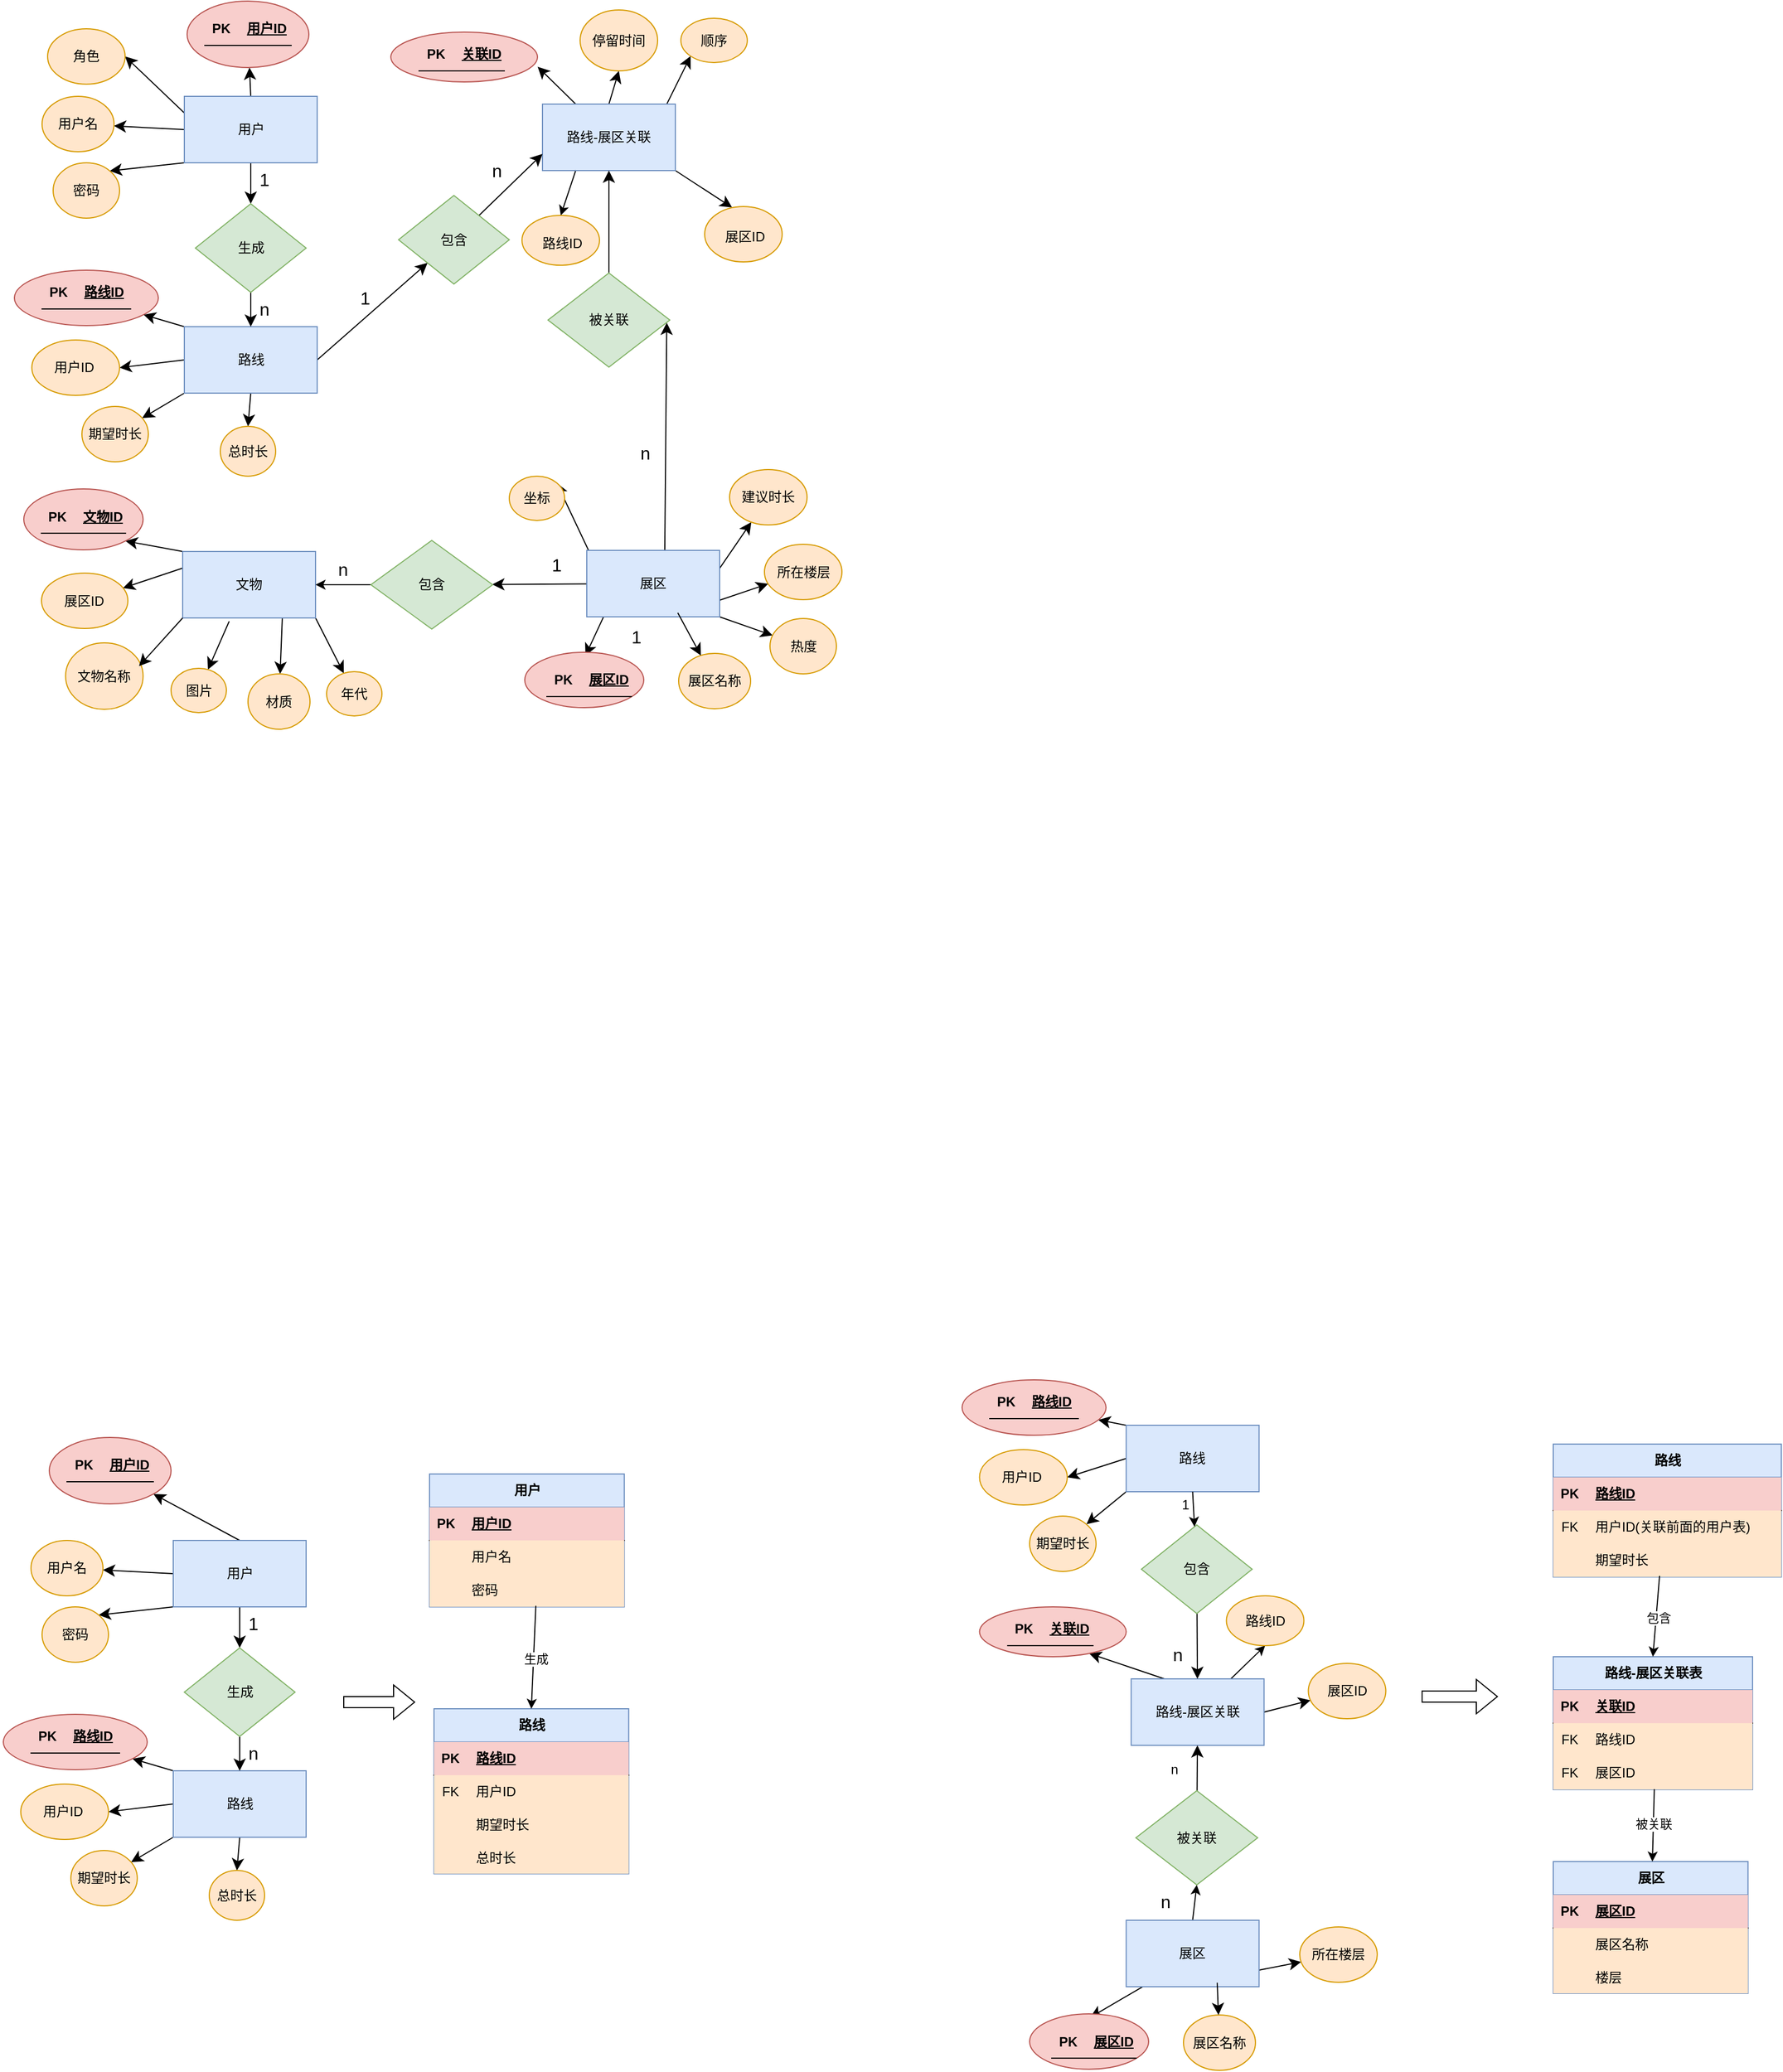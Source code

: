 <mxfile version="28.2.7">
  <diagram name="第 1 页" id="B_wfIWrMLD_FAoBKql3f">
    <mxGraphModel dx="1578" dy="803" grid="0" gridSize="10" guides="1" tooltips="1" connect="1" arrows="1" fold="1" page="1" pageScale="1" pageWidth="3300" pageHeight="4681" math="0" shadow="0">
      <root>
        <mxCell id="0" />
        <mxCell id="1" parent="0" />
        <mxCell id="kY-_AlK-rKmis0nzuEFM-157" value="路线-展区关联表" style="shape=table;startSize=30;container=1;collapsible=1;childLayout=tableLayout;fixedRows=1;rowLines=0;fontStyle=1;align=center;resizeLast=1;html=1;fillColor=#dae8fc;strokeColor=#6c8ebf;" vertex="1" parent="1">
          <mxGeometry x="1434" y="1529" width="180" height="120" as="geometry" />
        </mxCell>
        <mxCell id="kY-_AlK-rKmis0nzuEFM-245" value="" style="shape=tableRow;horizontal=0;startSize=0;swimlaneHead=0;swimlaneBody=0;fillColor=none;collapsible=0;dropTarget=0;points=[[0,0.5],[1,0.5]];portConstraint=eastwest;top=0;left=0;right=0;bottom=1;" vertex="1" parent="kY-_AlK-rKmis0nzuEFM-157">
          <mxGeometry y="30" width="180" height="30" as="geometry" />
        </mxCell>
        <mxCell id="kY-_AlK-rKmis0nzuEFM-246" value="PK" style="shape=partialRectangle;connectable=0;fillColor=#f8cecc;top=0;left=0;bottom=0;right=0;fontStyle=1;overflow=hidden;whiteSpace=wrap;html=1;strokeColor=#b85450;" vertex="1" parent="kY-_AlK-rKmis0nzuEFM-245">
          <mxGeometry width="30" height="30" as="geometry">
            <mxRectangle width="30" height="30" as="alternateBounds" />
          </mxGeometry>
        </mxCell>
        <mxCell id="kY-_AlK-rKmis0nzuEFM-247" value="关联ID" style="shape=partialRectangle;connectable=0;fillColor=#f8cecc;top=0;left=0;bottom=0;right=0;align=left;spacingLeft=6;fontStyle=5;overflow=hidden;whiteSpace=wrap;html=1;strokeColor=#b85450;" vertex="1" parent="kY-_AlK-rKmis0nzuEFM-245">
          <mxGeometry x="30" width="150" height="30" as="geometry">
            <mxRectangle width="150" height="30" as="alternateBounds" />
          </mxGeometry>
        </mxCell>
        <mxCell id="kY-_AlK-rKmis0nzuEFM-161" value="" style="shape=tableRow;horizontal=0;startSize=0;swimlaneHead=0;swimlaneBody=0;fillColor=none;collapsible=0;dropTarget=0;points=[[0,0.5],[1,0.5]];portConstraint=eastwest;top=0;left=0;right=0;bottom=0;" vertex="1" parent="kY-_AlK-rKmis0nzuEFM-157">
          <mxGeometry y="60" width="180" height="30" as="geometry" />
        </mxCell>
        <mxCell id="kY-_AlK-rKmis0nzuEFM-162" value="FK" style="shape=partialRectangle;connectable=0;fillColor=#ffe6cc;top=0;left=0;bottom=0;right=0;editable=1;overflow=hidden;whiteSpace=wrap;html=1;strokeColor=#d79b00;" vertex="1" parent="kY-_AlK-rKmis0nzuEFM-161">
          <mxGeometry width="30" height="30" as="geometry">
            <mxRectangle width="30" height="30" as="alternateBounds" />
          </mxGeometry>
        </mxCell>
        <mxCell id="kY-_AlK-rKmis0nzuEFM-163" value="路线ID" style="shape=partialRectangle;connectable=0;fillColor=#ffe6cc;top=0;left=0;bottom=0;right=0;align=left;spacingLeft=6;overflow=hidden;whiteSpace=wrap;html=1;strokeColor=#d79b00;" vertex="1" parent="kY-_AlK-rKmis0nzuEFM-161">
          <mxGeometry x="30" width="150" height="30" as="geometry">
            <mxRectangle width="150" height="30" as="alternateBounds" />
          </mxGeometry>
        </mxCell>
        <mxCell id="kY-_AlK-rKmis0nzuEFM-164" value="" style="shape=tableRow;horizontal=0;startSize=0;swimlaneHead=0;swimlaneBody=0;fillColor=#ffe6cc;collapsible=0;dropTarget=0;points=[[0,0.5],[1,0.5]];portConstraint=eastwest;top=0;left=0;right=0;bottom=0;strokeColor=#d79b00;" vertex="1" parent="kY-_AlK-rKmis0nzuEFM-157">
          <mxGeometry y="90" width="180" height="30" as="geometry" />
        </mxCell>
        <mxCell id="kY-_AlK-rKmis0nzuEFM-165" value="FK" style="shape=partialRectangle;connectable=0;fillColor=none;top=0;left=0;bottom=0;right=0;editable=1;overflow=hidden;whiteSpace=wrap;html=1;" vertex="1" parent="kY-_AlK-rKmis0nzuEFM-164">
          <mxGeometry width="30" height="30" as="geometry">
            <mxRectangle width="30" height="30" as="alternateBounds" />
          </mxGeometry>
        </mxCell>
        <mxCell id="kY-_AlK-rKmis0nzuEFM-166" value="展区ID" style="shape=partialRectangle;connectable=0;fillColor=none;top=0;left=0;bottom=0;right=0;align=left;spacingLeft=6;overflow=hidden;whiteSpace=wrap;html=1;" vertex="1" parent="kY-_AlK-rKmis0nzuEFM-164">
          <mxGeometry x="30" width="150" height="30" as="geometry">
            <mxRectangle width="150" height="30" as="alternateBounds" />
          </mxGeometry>
        </mxCell>
        <mxCell id="IGKgpUVU0lJCgfMr6TCG-10" style="edgeStyle=none;curved=1;rounded=0;orthogonalLoop=1;jettySize=auto;html=1;exitX=0.5;exitY=0;exitDx=0;exitDy=0;fontSize=12;startSize=8;endSize=8;" parent="1" source="IGKgpUVU0lJCgfMr6TCG-1" target="IGKgpUVU0lJCgfMr6TCG-6" edge="1">
          <mxGeometry relative="1" as="geometry" />
        </mxCell>
        <mxCell id="IGKgpUVU0lJCgfMr6TCG-11" style="edgeStyle=none;curved=1;rounded=0;orthogonalLoop=1;jettySize=auto;html=1;exitX=0;exitY=0.25;exitDx=0;exitDy=0;entryX=1;entryY=0.5;entryDx=0;entryDy=0;fontSize=12;startSize=8;endSize=8;" parent="1" source="IGKgpUVU0lJCgfMr6TCG-1" target="IGKgpUVU0lJCgfMr6TCG-7" edge="1">
          <mxGeometry relative="1" as="geometry" />
        </mxCell>
        <mxCell id="IGKgpUVU0lJCgfMr6TCG-12" style="edgeStyle=none;curved=1;rounded=0;orthogonalLoop=1;jettySize=auto;html=1;exitX=0;exitY=0.5;exitDx=0;exitDy=0;fontSize=12;startSize=8;endSize=8;" parent="1" source="IGKgpUVU0lJCgfMr6TCG-1" target="IGKgpUVU0lJCgfMr6TCG-8" edge="1">
          <mxGeometry relative="1" as="geometry" />
        </mxCell>
        <mxCell id="IGKgpUVU0lJCgfMr6TCG-14" style="edgeStyle=none;curved=1;rounded=0;orthogonalLoop=1;jettySize=auto;html=1;exitX=0;exitY=1;exitDx=0;exitDy=0;entryX=1;entryY=0;entryDx=0;entryDy=0;fontSize=12;startSize=8;endSize=8;" parent="1" source="IGKgpUVU0lJCgfMr6TCG-1" target="IGKgpUVU0lJCgfMr6TCG-13" edge="1">
          <mxGeometry relative="1" as="geometry" />
        </mxCell>
        <mxCell id="IGKgpUVU0lJCgfMr6TCG-67" style="edgeStyle=none;curved=1;rounded=0;orthogonalLoop=1;jettySize=auto;html=1;exitX=0.5;exitY=1;exitDx=0;exitDy=0;entryX=0.5;entryY=0;entryDx=0;entryDy=0;fontSize=12;startSize=8;endSize=8;" parent="1" source="IGKgpUVU0lJCgfMr6TCG-1" target="IGKgpUVU0lJCgfMr6TCG-33" edge="1">
          <mxGeometry relative="1" as="geometry" />
        </mxCell>
        <mxCell id="IGKgpUVU0lJCgfMr6TCG-1" value="用户" style="rounded=0;whiteSpace=wrap;html=1;fillColor=#dae8fc;strokeColor=#6c8ebf;" parent="1" vertex="1">
          <mxGeometry x="197.5" y="120" width="120" height="60" as="geometry" />
        </mxCell>
        <mxCell id="IGKgpUVU0lJCgfMr6TCG-37" style="edgeStyle=none;curved=1;rounded=0;orthogonalLoop=1;jettySize=auto;html=1;exitX=1;exitY=1;exitDx=0;exitDy=0;entryX=0.354;entryY=0.018;entryDx=0;entryDy=0;fontSize=12;startSize=8;endSize=8;entryPerimeter=0;" parent="1" source="IGKgpUVU0lJCgfMr6TCG-2" target="IGKgpUVU0lJCgfMr6TCG-31" edge="1">
          <mxGeometry relative="1" as="geometry" />
        </mxCell>
        <mxCell id="IGKgpUVU0lJCgfMr6TCG-38" style="edgeStyle=none;curved=1;rounded=0;orthogonalLoop=1;jettySize=auto;html=1;exitX=0.936;exitY=-0.001;exitDx=0;exitDy=0;entryX=0;entryY=1;entryDx=0;entryDy=0;fontSize=12;startSize=8;endSize=8;exitPerimeter=0;" parent="1" source="IGKgpUVU0lJCgfMr6TCG-2" target="IGKgpUVU0lJCgfMr6TCG-32" edge="1">
          <mxGeometry relative="1" as="geometry" />
        </mxCell>
        <mxCell id="IGKgpUVU0lJCgfMr6TCG-79" style="edgeStyle=none;curved=1;rounded=0;orthogonalLoop=1;jettySize=auto;html=1;exitX=0.5;exitY=0;exitDx=0;exitDy=0;entryX=0.5;entryY=1;entryDx=0;entryDy=0;fontSize=12;startSize=8;endSize=8;" parent="1" source="IGKgpUVU0lJCgfMr6TCG-2" target="IGKgpUVU0lJCgfMr6TCG-39" edge="1">
          <mxGeometry relative="1" as="geometry" />
        </mxCell>
        <mxCell id="IGKgpUVU0lJCgfMr6TCG-80" style="edgeStyle=none;curved=1;rounded=0;orthogonalLoop=1;jettySize=auto;html=1;exitX=0.25;exitY=0;exitDx=0;exitDy=0;entryX=1.001;entryY=0.695;entryDx=0;entryDy=0;fontSize=12;startSize=8;endSize=8;entryPerimeter=0;" parent="1" source="IGKgpUVU0lJCgfMr6TCG-2" target="IGKgpUVU0lJCgfMr6TCG-27" edge="1">
          <mxGeometry relative="1" as="geometry" />
        </mxCell>
        <mxCell id="kY-_AlK-rKmis0nzuEFM-8" style="rounded=0;orthogonalLoop=1;jettySize=auto;html=1;exitX=0.25;exitY=1;exitDx=0;exitDy=0;entryX=0.5;entryY=0;entryDx=0;entryDy=0;" edge="1" parent="1" source="IGKgpUVU0lJCgfMr6TCG-2" target="IGKgpUVU0lJCgfMr6TCG-29">
          <mxGeometry relative="1" as="geometry" />
        </mxCell>
        <mxCell id="IGKgpUVU0lJCgfMr6TCG-2" value="路线-展区关联" style="rounded=0;whiteSpace=wrap;html=1;fillColor=#dae8fc;strokeColor=#6c8ebf;" parent="1" vertex="1">
          <mxGeometry x="521" y="127" width="120" height="60" as="geometry" />
        </mxCell>
        <mxCell id="IGKgpUVU0lJCgfMr6TCG-19" style="edgeStyle=none;curved=1;rounded=0;orthogonalLoop=1;jettySize=auto;html=1;exitX=0;exitY=0;exitDx=0;exitDy=0;fontSize=12;startSize=8;endSize=8;" parent="1" source="IGKgpUVU0lJCgfMr6TCG-3" target="IGKgpUVU0lJCgfMr6TCG-18" edge="1">
          <mxGeometry relative="1" as="geometry">
            <mxPoint x="155.0" y="355" as="targetPoint" />
          </mxGeometry>
        </mxCell>
        <mxCell id="IGKgpUVU0lJCgfMr6TCG-22" style="edgeStyle=none;curved=1;rounded=0;orthogonalLoop=1;jettySize=auto;html=1;exitX=0;exitY=0.5;exitDx=0;exitDy=0;entryX=1;entryY=0.5;entryDx=0;entryDy=0;fontSize=12;startSize=8;endSize=8;" parent="1" source="IGKgpUVU0lJCgfMr6TCG-3" target="IGKgpUVU0lJCgfMr6TCG-21" edge="1">
          <mxGeometry relative="1" as="geometry">
            <mxPoint x="157.5" y="415" as="targetPoint" />
          </mxGeometry>
        </mxCell>
        <mxCell id="IGKgpUVU0lJCgfMr6TCG-24" style="edgeStyle=none;curved=1;rounded=0;orthogonalLoop=1;jettySize=auto;html=1;exitX=0;exitY=1;exitDx=0;exitDy=0;fontSize=12;startSize=8;endSize=8;" parent="1" source="IGKgpUVU0lJCgfMr6TCG-3" target="IGKgpUVU0lJCgfMr6TCG-23" edge="1">
          <mxGeometry relative="1" as="geometry" />
        </mxCell>
        <mxCell id="IGKgpUVU0lJCgfMr6TCG-26" style="edgeStyle=none;curved=1;rounded=0;orthogonalLoop=1;jettySize=auto;html=1;exitX=0.5;exitY=1;exitDx=0;exitDy=0;entryX=0.5;entryY=0;entryDx=0;entryDy=0;fontSize=12;startSize=8;endSize=8;" parent="1" source="IGKgpUVU0lJCgfMr6TCG-3" target="IGKgpUVU0lJCgfMr6TCG-25" edge="1">
          <mxGeometry relative="1" as="geometry" />
        </mxCell>
        <mxCell id="IGKgpUVU0lJCgfMr6TCG-71" style="edgeStyle=none;curved=1;rounded=0;orthogonalLoop=1;jettySize=auto;html=1;exitX=1;exitY=0.5;exitDx=0;exitDy=0;fontSize=12;startSize=8;endSize=8;" parent="1" source="IGKgpUVU0lJCgfMr6TCG-3" target="IGKgpUVU0lJCgfMr6TCG-36" edge="1">
          <mxGeometry relative="1" as="geometry" />
        </mxCell>
        <mxCell id="IGKgpUVU0lJCgfMr6TCG-3" value="路线" style="rounded=0;whiteSpace=wrap;html=1;fillColor=#dae8fc;strokeColor=#6c8ebf;" parent="1" vertex="1">
          <mxGeometry x="197.5" y="328" width="120" height="60" as="geometry" />
        </mxCell>
        <mxCell id="IGKgpUVU0lJCgfMr6TCG-43" style="edgeStyle=none;curved=1;rounded=0;orthogonalLoop=1;jettySize=auto;html=1;exitX=0.127;exitY=0.997;exitDx=0;exitDy=0;entryX=0.51;entryY=0.062;entryDx=0;entryDy=0;fontSize=12;startSize=8;endSize=8;exitPerimeter=0;entryPerimeter=0;" parent="1" source="IGKgpUVU0lJCgfMr6TCG-4" target="IGKgpUVU0lJCgfMr6TCG-42" edge="1">
          <mxGeometry relative="1" as="geometry" />
        </mxCell>
        <mxCell id="IGKgpUVU0lJCgfMr6TCG-47" style="edgeStyle=none;curved=1;rounded=0;orthogonalLoop=1;jettySize=auto;html=1;exitX=1;exitY=0.75;exitDx=0;exitDy=0;fontSize=12;startSize=8;endSize=8;" parent="1" source="IGKgpUVU0lJCgfMr6TCG-4" target="IGKgpUVU0lJCgfMr6TCG-46" edge="1">
          <mxGeometry relative="1" as="geometry" />
        </mxCell>
        <mxCell id="IGKgpUVU0lJCgfMr6TCG-51" style="edgeStyle=none;curved=1;rounded=0;orthogonalLoop=1;jettySize=auto;html=1;exitX=0.25;exitY=1;exitDx=0;exitDy=0;entryX=1;entryY=0;entryDx=0;entryDy=0;fontSize=12;startSize=8;endSize=8;" parent="1" source="IGKgpUVU0lJCgfMr6TCG-4" target="IGKgpUVU0lJCgfMr6TCG-48" edge="1">
          <mxGeometry relative="1" as="geometry" />
        </mxCell>
        <mxCell id="IGKgpUVU0lJCgfMr6TCG-52" style="edgeStyle=none;curved=1;rounded=0;orthogonalLoop=1;jettySize=auto;html=1;exitX=1;exitY=1;exitDx=0;exitDy=0;fontSize=12;startSize=8;endSize=8;" parent="1" source="IGKgpUVU0lJCgfMr6TCG-4" target="IGKgpUVU0lJCgfMr6TCG-49" edge="1">
          <mxGeometry relative="1" as="geometry" />
        </mxCell>
        <mxCell id="IGKgpUVU0lJCgfMr6TCG-53" style="edgeStyle=none;curved=1;rounded=0;orthogonalLoop=1;jettySize=auto;html=1;exitX=0.75;exitY=1;exitDx=0;exitDy=0;fontSize=12;startSize=8;endSize=8;" parent="1" source="IGKgpUVU0lJCgfMr6TCG-4" target="IGKgpUVU0lJCgfMr6TCG-50" edge="1">
          <mxGeometry relative="1" as="geometry" />
        </mxCell>
        <mxCell id="IGKgpUVU0lJCgfMr6TCG-139" style="edgeStyle=none;curved=1;rounded=0;orthogonalLoop=1;jettySize=auto;html=1;exitX=0.587;exitY=0.048;exitDx=0;exitDy=0;entryX=0.975;entryY=0.528;entryDx=0;entryDy=0;fontSize=12;startSize=8;endSize=8;entryPerimeter=0;exitPerimeter=0;" parent="1" source="IGKgpUVU0lJCgfMr6TCG-4" target="IGKgpUVU0lJCgfMr6TCG-35" edge="1">
          <mxGeometry relative="1" as="geometry" />
        </mxCell>
        <mxCell id="IGKgpUVU0lJCgfMr6TCG-140" style="edgeStyle=none;curved=1;rounded=0;orthogonalLoop=1;jettySize=auto;html=1;fontSize=12;startSize=8;endSize=8;" parent="1" source="IGKgpUVU0lJCgfMr6TCG-4" target="IGKgpUVU0lJCgfMr6TCG-34" edge="1">
          <mxGeometry relative="1" as="geometry" />
        </mxCell>
        <mxCell id="IGKgpUVU0lJCgfMr6TCG-4" value="展区" style="rounded=0;whiteSpace=wrap;html=1;fillColor=#dae8fc;strokeColor=#6c8ebf;" parent="1" vertex="1">
          <mxGeometry x="561" y="530" width="120" height="60" as="geometry" />
        </mxCell>
        <mxCell id="IGKgpUVU0lJCgfMr6TCG-61" style="edgeStyle=none;curved=1;rounded=0;orthogonalLoop=1;jettySize=auto;html=1;exitX=1;exitY=1;exitDx=0;exitDy=0;fontSize=12;startSize=8;endSize=8;" parent="1" source="IGKgpUVU0lJCgfMr6TCG-5" target="IGKgpUVU0lJCgfMr6TCG-60" edge="1">
          <mxGeometry relative="1" as="geometry" />
        </mxCell>
        <mxCell id="IGKgpUVU0lJCgfMr6TCG-63" style="edgeStyle=none;curved=1;rounded=0;orthogonalLoop=1;jettySize=auto;html=1;exitX=0.75;exitY=1;exitDx=0;exitDy=0;fontSize=12;startSize=8;endSize=8;" parent="1" source="IGKgpUVU0lJCgfMr6TCG-5" target="IGKgpUVU0lJCgfMr6TCG-62" edge="1">
          <mxGeometry relative="1" as="geometry" />
        </mxCell>
        <mxCell id="IGKgpUVU0lJCgfMr6TCG-65" style="edgeStyle=none;curved=1;rounded=0;orthogonalLoop=1;jettySize=auto;html=1;exitX=0.35;exitY=1.051;exitDx=0;exitDy=0;fontSize=12;startSize=8;endSize=8;exitPerimeter=0;" parent="1" source="IGKgpUVU0lJCgfMr6TCG-5" target="IGKgpUVU0lJCgfMr6TCG-64" edge="1">
          <mxGeometry relative="1" as="geometry" />
        </mxCell>
        <mxCell id="IGKgpUVU0lJCgfMr6TCG-86" style="edgeStyle=none;curved=1;rounded=0;orthogonalLoop=1;jettySize=auto;html=1;exitX=0;exitY=0;exitDx=0;exitDy=0;entryX=1;entryY=1;entryDx=0;entryDy=0;fontSize=12;startSize=8;endSize=8;" parent="1" source="IGKgpUVU0lJCgfMr6TCG-5" target="IGKgpUVU0lJCgfMr6TCG-54" edge="1">
          <mxGeometry relative="1" as="geometry" />
        </mxCell>
        <mxCell id="IGKgpUVU0lJCgfMr6TCG-87" style="edgeStyle=none;curved=1;rounded=0;orthogonalLoop=1;jettySize=auto;html=1;exitX=0;exitY=0.25;exitDx=0;exitDy=0;fontSize=12;startSize=8;endSize=8;" parent="1" source="IGKgpUVU0lJCgfMr6TCG-5" target="IGKgpUVU0lJCgfMr6TCG-56" edge="1">
          <mxGeometry relative="1" as="geometry" />
        </mxCell>
        <mxCell id="IGKgpUVU0lJCgfMr6TCG-5" value="文物" style="rounded=0;whiteSpace=wrap;html=1;fillColor=#dae8fc;strokeColor=#6c8ebf;" parent="1" vertex="1">
          <mxGeometry x="196" y="531" width="120" height="60" as="geometry" />
        </mxCell>
        <mxCell id="IGKgpUVU0lJCgfMr6TCG-6" value="" style="ellipse;whiteSpace=wrap;html=1;fillColor=#f8cecc;strokeColor=#b85450;" parent="1" vertex="1">
          <mxGeometry x="200" y="34" width="110" height="60" as="geometry" />
        </mxCell>
        <mxCell id="IGKgpUVU0lJCgfMr6TCG-7" value="角色" style="ellipse;whiteSpace=wrap;html=1;fillColor=#ffe6cc;strokeColor=#d79b00;" parent="1" vertex="1">
          <mxGeometry x="74" y="59" width="70" height="50" as="geometry" />
        </mxCell>
        <mxCell id="IGKgpUVU0lJCgfMr6TCG-8" value="用户名" style="ellipse;whiteSpace=wrap;html=1;fillColor=#ffe6cc;strokeColor=#d79b00;" parent="1" vertex="1">
          <mxGeometry x="69" y="120" width="65" height="50" as="geometry" />
        </mxCell>
        <mxCell id="IGKgpUVU0lJCgfMr6TCG-13" value="密码" style="ellipse;whiteSpace=wrap;html=1;fillColor=#ffe6cc;strokeColor=#d79b00;" parent="1" vertex="1">
          <mxGeometry x="79" y="180" width="60" height="50" as="geometry" />
        </mxCell>
        <mxCell id="IGKgpUVU0lJCgfMr6TCG-18" value="" style="ellipse;whiteSpace=wrap;html=1;fillColor=#f8cecc;strokeColor=#b85450;" parent="1" vertex="1">
          <mxGeometry x="44" y="277" width="130" height="50" as="geometry" />
        </mxCell>
        <mxCell id="IGKgpUVU0lJCgfMr6TCG-21" value="" style="ellipse;whiteSpace=wrap;html=1;fillColor=#ffe6cc;strokeColor=#d79b00;" parent="1" vertex="1">
          <mxGeometry x="59.75" y="340" width="79.25" height="50" as="geometry" />
        </mxCell>
        <mxCell id="IGKgpUVU0lJCgfMr6TCG-23" value="期望时长" style="ellipse;whiteSpace=wrap;html=1;fillColor=#ffe6cc;strokeColor=#d79b00;" parent="1" vertex="1">
          <mxGeometry x="105" y="400" width="60" height="50" as="geometry" />
        </mxCell>
        <mxCell id="IGKgpUVU0lJCgfMr6TCG-25" value="总时长" style="ellipse;whiteSpace=wrap;html=1;fillColor=#ffe6cc;strokeColor=#d79b00;" parent="1" vertex="1">
          <mxGeometry x="230" y="418" width="50" height="45" as="geometry" />
        </mxCell>
        <mxCell id="IGKgpUVU0lJCgfMr6TCG-27" value="" style="ellipse;whiteSpace=wrap;html=1;fillColor=#f8cecc;strokeColor=#b85450;" parent="1" vertex="1">
          <mxGeometry x="384" y="62" width="132.5" height="45" as="geometry" />
        </mxCell>
        <mxCell id="IGKgpUVU0lJCgfMr6TCG-29" value="" style="ellipse;whiteSpace=wrap;html=1;fillColor=#ffe6cc;strokeColor=#d79b00;" parent="1" vertex="1">
          <mxGeometry x="502.5" y="227.5" width="70" height="45" as="geometry" />
        </mxCell>
        <mxCell id="IGKgpUVU0lJCgfMr6TCG-32" value="顺序" style="ellipse;whiteSpace=wrap;html=1;fillColor=#ffe6cc;strokeColor=#d79b00;" parent="1" vertex="1">
          <mxGeometry x="646" y="49.5" width="60" height="40" as="geometry" />
        </mxCell>
        <mxCell id="IGKgpUVU0lJCgfMr6TCG-69" style="edgeStyle=none;curved=1;rounded=0;orthogonalLoop=1;jettySize=auto;html=1;exitX=0.5;exitY=1;exitDx=0;exitDy=0;entryX=0.5;entryY=0;entryDx=0;entryDy=0;fontSize=12;startSize=8;endSize=8;strokeColor=default;" parent="1" source="IGKgpUVU0lJCgfMr6TCG-33" target="IGKgpUVU0lJCgfMr6TCG-3" edge="1">
          <mxGeometry relative="1" as="geometry" />
        </mxCell>
        <mxCell id="IGKgpUVU0lJCgfMr6TCG-33" value="生成" style="rhombus;whiteSpace=wrap;html=1;fillColor=#d5e8d4;strokeColor=#82b366;" parent="1" vertex="1">
          <mxGeometry x="207.5" y="217" width="100" height="80" as="geometry" />
        </mxCell>
        <mxCell id="kY-_AlK-rKmis0nzuEFM-3" style="edgeStyle=orthogonalEdgeStyle;rounded=0;orthogonalLoop=1;jettySize=auto;html=1;exitX=0;exitY=0.5;exitDx=0;exitDy=0;" edge="1" parent="1" source="IGKgpUVU0lJCgfMr6TCG-34" target="IGKgpUVU0lJCgfMr6TCG-5">
          <mxGeometry relative="1" as="geometry" />
        </mxCell>
        <mxCell id="IGKgpUVU0lJCgfMr6TCG-34" value="包含" style="rhombus;whiteSpace=wrap;html=1;fillColor=#d5e8d4;strokeColor=#82b366;" parent="1" vertex="1">
          <mxGeometry x="366" y="521" width="110" height="80" as="geometry" />
        </mxCell>
        <mxCell id="IGKgpUVU0lJCgfMr6TCG-81" style="edgeStyle=none;curved=1;rounded=0;orthogonalLoop=1;jettySize=auto;html=1;fontSize=12;startSize=8;endSize=8;" parent="1" source="IGKgpUVU0lJCgfMr6TCG-35" target="IGKgpUVU0lJCgfMr6TCG-2" edge="1">
          <mxGeometry relative="1" as="geometry">
            <mxPoint x="699.56" y="79.965" as="sourcePoint" />
          </mxGeometry>
        </mxCell>
        <mxCell id="IGKgpUVU0lJCgfMr6TCG-35" value="被关联" style="rhombus;whiteSpace=wrap;html=1;fillColor=#d5e8d4;strokeColor=#82b366;" parent="1" vertex="1">
          <mxGeometry x="526" y="279.5" width="110" height="85" as="geometry" />
        </mxCell>
        <mxCell id="IGKgpUVU0lJCgfMr6TCG-72" value="" style="edgeStyle=none;curved=1;rounded=0;orthogonalLoop=1;jettySize=auto;html=1;fontSize=12;startSize=8;endSize=8;entryX=0;entryY=0.75;entryDx=0;entryDy=0;" parent="1" source="IGKgpUVU0lJCgfMr6TCG-36" target="IGKgpUVU0lJCgfMr6TCG-2" edge="1">
          <mxGeometry relative="1" as="geometry" />
        </mxCell>
        <mxCell id="IGKgpUVU0lJCgfMr6TCG-36" value="包含" style="rhombus;whiteSpace=wrap;html=1;fillColor=#d5e8d4;strokeColor=#82b366;" parent="1" vertex="1">
          <mxGeometry x="391" y="209.5" width="100" height="80" as="geometry" />
        </mxCell>
        <mxCell id="IGKgpUVU0lJCgfMr6TCG-39" value="停留时间" style="ellipse;whiteSpace=wrap;html=1;fillColor=#ffe6cc;strokeColor=#d79b00;" parent="1" vertex="1">
          <mxGeometry x="555" y="42" width="70" height="55" as="geometry" />
        </mxCell>
        <mxCell id="IGKgpUVU0lJCgfMr6TCG-42" value="" style="ellipse;whiteSpace=wrap;html=1;fillColor=#f8cecc;strokeColor=#b85450;" parent="1" vertex="1">
          <mxGeometry x="505" y="622" width="107.5" height="50" as="geometry" />
        </mxCell>
        <mxCell id="IGKgpUVU0lJCgfMr6TCG-44" value="展区名称" style="ellipse;whiteSpace=wrap;html=1;fillColor=#ffe6cc;strokeColor=#d79b00;" parent="1" vertex="1">
          <mxGeometry x="644" y="623" width="65" height="50" as="geometry" />
        </mxCell>
        <mxCell id="IGKgpUVU0lJCgfMr6TCG-45" style="edgeStyle=none;curved=1;rounded=0;orthogonalLoop=1;jettySize=auto;html=1;exitX=0.685;exitY=0.94;exitDx=0;exitDy=0;fontSize=12;startSize=8;endSize=8;exitPerimeter=0;" parent="1" source="IGKgpUVU0lJCgfMr6TCG-4" target="IGKgpUVU0lJCgfMr6TCG-44" edge="1">
          <mxGeometry relative="1" as="geometry" />
        </mxCell>
        <mxCell id="IGKgpUVU0lJCgfMr6TCG-46" value="所在楼层" style="ellipse;whiteSpace=wrap;html=1;fillColor=#ffe6cc;strokeColor=#d79b00;" parent="1" vertex="1">
          <mxGeometry x="721.5" y="524.5" width="70" height="50" as="geometry" />
        </mxCell>
        <mxCell id="IGKgpUVU0lJCgfMr6TCG-48" value="坐标" style="ellipse;whiteSpace=wrap;html=1;fillColor=#ffe6cc;strokeColor=#d79b00;" parent="1" vertex="1">
          <mxGeometry x="491" y="463" width="50" height="40" as="geometry" />
        </mxCell>
        <mxCell id="IGKgpUVU0lJCgfMr6TCG-49" value="热度" style="ellipse;whiteSpace=wrap;html=1;fillColor=#ffe6cc;strokeColor=#d79b00;" parent="1" vertex="1">
          <mxGeometry x="726.5" y="591.5" width="60" height="50" as="geometry" />
        </mxCell>
        <mxCell id="IGKgpUVU0lJCgfMr6TCG-50" value="建议时长" style="ellipse;whiteSpace=wrap;html=1;fillColor=#ffe6cc;strokeColor=#d79b00;" parent="1" vertex="1">
          <mxGeometry x="690" y="457" width="70" height="50" as="geometry" />
        </mxCell>
        <mxCell id="IGKgpUVU0lJCgfMr6TCG-54" value="" style="ellipse;whiteSpace=wrap;html=1;fillColor=#f8cecc;strokeColor=#b85450;" parent="1" vertex="1">
          <mxGeometry x="52.5" y="474.5" width="107.75" height="55" as="geometry" />
        </mxCell>
        <mxCell id="IGKgpUVU0lJCgfMr6TCG-56" value="" style="ellipse;whiteSpace=wrap;html=1;fillColor=#ffe6cc;strokeColor=#d79b00;" parent="1" vertex="1">
          <mxGeometry x="68.5" y="550.5" width="78" height="50" as="geometry" />
        </mxCell>
        <mxCell id="IGKgpUVU0lJCgfMr6TCG-58" value="文物名称" style="ellipse;whiteSpace=wrap;html=1;fillColor=#ffe6cc;strokeColor=#d79b00;" parent="1" vertex="1">
          <mxGeometry x="90.25" y="613.5" width="70" height="60" as="geometry" />
        </mxCell>
        <mxCell id="IGKgpUVU0lJCgfMr6TCG-60" value="年代" style="ellipse;whiteSpace=wrap;html=1;fillColor=#ffe6cc;strokeColor=#d79b00;" parent="1" vertex="1">
          <mxGeometry x="326" y="639.5" width="50" height="40" as="geometry" />
        </mxCell>
        <mxCell id="IGKgpUVU0lJCgfMr6TCG-62" value="材质" style="ellipse;whiteSpace=wrap;html=1;fillColor=#ffe6cc;strokeColor=#d79b00;" parent="1" vertex="1">
          <mxGeometry x="255" y="641.5" width="56" height="50" as="geometry" />
        </mxCell>
        <mxCell id="IGKgpUVU0lJCgfMr6TCG-64" value="图片" style="ellipse;whiteSpace=wrap;html=1;fillColor=#ffe6cc;strokeColor=#d79b00;" parent="1" vertex="1">
          <mxGeometry x="185.5" y="636.5" width="50" height="40" as="geometry" />
        </mxCell>
        <mxCell id="IGKgpUVU0lJCgfMr6TCG-68" value="1" style="text;html=1;whiteSpace=wrap;strokeColor=none;fillColor=none;align=center;verticalAlign=middle;rounded=0;fontSize=16;" parent="1" vertex="1">
          <mxGeometry x="240" y="180" width="60" height="30" as="geometry" />
        </mxCell>
        <mxCell id="IGKgpUVU0lJCgfMr6TCG-70" value="n" style="text;html=1;whiteSpace=wrap;strokeColor=none;fillColor=none;align=center;verticalAlign=middle;rounded=0;fontSize=16;" parent="1" vertex="1">
          <mxGeometry x="240" y="297" width="60" height="30" as="geometry" />
        </mxCell>
        <mxCell id="IGKgpUVU0lJCgfMr6TCG-73" value="1" style="text;html=1;whiteSpace=wrap;strokeColor=none;fillColor=none;align=center;verticalAlign=middle;rounded=0;fontSize=16;" parent="1" vertex="1">
          <mxGeometry x="331" y="287" width="60" height="30" as="geometry" />
        </mxCell>
        <mxCell id="IGKgpUVU0lJCgfMr6TCG-74" value="n" style="text;html=1;whiteSpace=wrap;strokeColor=none;fillColor=none;align=center;verticalAlign=middle;rounded=0;fontSize=16;" parent="1" vertex="1">
          <mxGeometry x="449.75" y="172" width="60" height="30" as="geometry" />
        </mxCell>
        <mxCell id="IGKgpUVU0lJCgfMr6TCG-83" value="1" style="text;html=1;whiteSpace=wrap;strokeColor=none;fillColor=none;align=center;verticalAlign=middle;rounded=0;fontSize=16;" parent="1" vertex="1">
          <mxGeometry x="520" y="532" width="28" height="22" as="geometry" />
        </mxCell>
        <mxCell id="IGKgpUVU0lJCgfMr6TCG-84" value="n" style="text;html=1;whiteSpace=wrap;strokeColor=none;fillColor=none;align=center;verticalAlign=middle;rounded=0;fontSize=16;" parent="1" vertex="1">
          <mxGeometry x="584" y="427" width="60" height="30" as="geometry" />
        </mxCell>
        <mxCell id="IGKgpUVU0lJCgfMr6TCG-88" style="edgeStyle=none;curved=1;rounded=0;orthogonalLoop=1;jettySize=auto;html=1;exitX=0;exitY=1;exitDx=0;exitDy=0;entryX=0.948;entryY=0.35;entryDx=0;entryDy=0;entryPerimeter=0;fontSize=12;startSize=8;endSize=8;" parent="1" source="IGKgpUVU0lJCgfMr6TCG-5" target="IGKgpUVU0lJCgfMr6TCG-58" edge="1">
          <mxGeometry relative="1" as="geometry" />
        </mxCell>
        <mxCell id="IGKgpUVU0lJCgfMr6TCG-90" value="1" style="text;html=1;whiteSpace=wrap;strokeColor=none;fillColor=none;align=center;verticalAlign=middle;rounded=0;fontSize=16;" parent="1" vertex="1">
          <mxGeometry x="575.75" y="593" width="60" height="30" as="geometry" />
        </mxCell>
        <mxCell id="IGKgpUVU0lJCgfMr6TCG-92" value="n" style="text;html=1;whiteSpace=wrap;strokeColor=none;fillColor=none;align=center;verticalAlign=middle;rounded=0;fontSize=16;" parent="1" vertex="1">
          <mxGeometry x="311" y="531.5" width="60" height="30" as="geometry" />
        </mxCell>
        <mxCell id="IGKgpUVU0lJCgfMr6TCG-95" value="" style="shape=table;startSize=0;container=1;collapsible=1;childLayout=tableLayout;fixedRows=1;rowLines=0;fontStyle=0;align=center;resizeLast=1;strokeColor=none;fillColor=none;collapsible=0;" parent="1" vertex="1">
          <mxGeometry x="525.0" y="632" width="76.25" height="30" as="geometry" />
        </mxCell>
        <mxCell id="IGKgpUVU0lJCgfMr6TCG-96" value="" style="shape=tableRow;horizontal=0;startSize=0;swimlaneHead=0;swimlaneBody=0;fillColor=none;collapsible=0;dropTarget=0;points=[[0,0.5],[1,0.5]];portConstraint=eastwest;top=0;left=0;right=0;bottom=1;" parent="IGKgpUVU0lJCgfMr6TCG-95" vertex="1">
          <mxGeometry width="76.25" height="30" as="geometry" />
        </mxCell>
        <mxCell id="IGKgpUVU0lJCgfMr6TCG-97" value="PK" style="shape=partialRectangle;connectable=0;fillColor=none;top=0;left=0;bottom=0;right=0;fontStyle=1;overflow=hidden;whiteSpace=wrap;html=1;" parent="IGKgpUVU0lJCgfMr6TCG-96" vertex="1">
          <mxGeometry width="30" height="30" as="geometry">
            <mxRectangle width="30" height="30" as="alternateBounds" />
          </mxGeometry>
        </mxCell>
        <mxCell id="IGKgpUVU0lJCgfMr6TCG-98" value="展区ID" style="shape=partialRectangle;connectable=0;fillColor=none;top=0;left=0;bottom=0;right=0;align=left;spacingLeft=6;fontStyle=5;overflow=hidden;whiteSpace=wrap;html=1;" parent="IGKgpUVU0lJCgfMr6TCG-96" vertex="1">
          <mxGeometry x="30" width="46.25" height="30" as="geometry">
            <mxRectangle width="46.25" height="30" as="alternateBounds" />
          </mxGeometry>
        </mxCell>
        <mxCell id="IGKgpUVU0lJCgfMr6TCG-99" value="" style="shape=table;startSize=0;container=1;collapsible=1;childLayout=tableLayout;fixedRows=1;rowLines=0;fontStyle=0;align=center;resizeLast=1;strokeColor=none;fillColor=none;collapsible=0;" parent="1" vertex="1">
          <mxGeometry x="68.37" y="484.5" width="76" height="40" as="geometry" />
        </mxCell>
        <mxCell id="IGKgpUVU0lJCgfMr6TCG-100" value="" style="shape=tableRow;horizontal=0;startSize=0;swimlaneHead=0;swimlaneBody=0;fillColor=none;collapsible=0;dropTarget=0;points=[[0,0.5],[1,0.5]];portConstraint=eastwest;top=0;left=0;right=0;bottom=1;" parent="IGKgpUVU0lJCgfMr6TCG-99" vertex="1">
          <mxGeometry width="76" height="30" as="geometry" />
        </mxCell>
        <mxCell id="IGKgpUVU0lJCgfMr6TCG-101" value="PK" style="shape=partialRectangle;connectable=0;fillColor=none;top=0;left=0;bottom=0;right=0;fontStyle=1;overflow=hidden;whiteSpace=wrap;html=1;" parent="IGKgpUVU0lJCgfMr6TCG-100" vertex="1">
          <mxGeometry width="30" height="30" as="geometry">
            <mxRectangle width="30" height="30" as="alternateBounds" />
          </mxGeometry>
        </mxCell>
        <mxCell id="IGKgpUVU0lJCgfMr6TCG-102" value="文物ID" style="shape=partialRectangle;connectable=0;fillColor=none;top=0;left=0;bottom=0;right=0;align=left;spacingLeft=6;fontStyle=5;overflow=hidden;whiteSpace=wrap;html=1;" parent="IGKgpUVU0lJCgfMr6TCG-100" vertex="1">
          <mxGeometry x="30" width="46" height="30" as="geometry">
            <mxRectangle width="46" height="30" as="alternateBounds" />
          </mxGeometry>
        </mxCell>
        <mxCell id="IGKgpUVU0lJCgfMr6TCG-105" value="" style="shape=table;startSize=0;container=1;collapsible=1;childLayout=tableLayout;fixedRows=1;rowLines=0;fontStyle=0;align=center;resizeLast=1;strokeColor=none;fillColor=none;collapsible=0;" parent="1" vertex="1">
          <mxGeometry x="60.5" y="560.5" width="71" height="30" as="geometry" />
        </mxCell>
        <mxCell id="IGKgpUVU0lJCgfMr6TCG-106" value="" style="shape=tableRow;horizontal=0;startSize=0;swimlaneHead=0;swimlaneBody=0;fillColor=none;collapsible=0;dropTarget=0;points=[[0,0.5],[1,0.5]];portConstraint=eastwest;top=0;left=0;right=0;bottom=0;" parent="IGKgpUVU0lJCgfMr6TCG-105" vertex="1">
          <mxGeometry width="71" height="30" as="geometry" />
        </mxCell>
        <mxCell id="IGKgpUVU0lJCgfMr6TCG-107" value="" style="shape=partialRectangle;connectable=0;fillColor=none;top=0;left=0;bottom=0;right=0;fontStyle=0;overflow=hidden;whiteSpace=wrap;html=1;" parent="IGKgpUVU0lJCgfMr6TCG-106" vertex="1">
          <mxGeometry width="20" height="30" as="geometry">
            <mxRectangle width="20" height="30" as="alternateBounds" />
          </mxGeometry>
        </mxCell>
        <mxCell id="IGKgpUVU0lJCgfMr6TCG-108" value="展区ID" style="shape=partialRectangle;connectable=0;fillColor=#ffe6cc;top=0;left=0;bottom=0;right=0;align=left;spacingLeft=6;fontStyle=0;overflow=hidden;whiteSpace=wrap;html=1;strokeColor=#d79b00;" parent="IGKgpUVU0lJCgfMr6TCG-106" vertex="1">
          <mxGeometry x="20" width="51" height="30" as="geometry">
            <mxRectangle width="51" height="30" as="alternateBounds" />
          </mxGeometry>
        </mxCell>
        <mxCell id="IGKgpUVU0lJCgfMr6TCG-113" value="" style="shape=table;startSize=0;container=1;collapsible=1;childLayout=tableLayout;fixedRows=1;rowLines=0;fontStyle=0;align=center;resizeLast=1;strokeColor=none;fillColor=none;collapsible=0;" parent="1" vertex="1">
          <mxGeometry x="69" y="282" width="80" height="30" as="geometry" />
        </mxCell>
        <mxCell id="IGKgpUVU0lJCgfMr6TCG-114" value="" style="shape=tableRow;horizontal=0;startSize=0;swimlaneHead=0;swimlaneBody=0;fillColor=none;collapsible=0;dropTarget=0;points=[[0,0.5],[1,0.5]];portConstraint=eastwest;top=0;left=0;right=0;bottom=1;" parent="IGKgpUVU0lJCgfMr6TCG-113" vertex="1">
          <mxGeometry width="80" height="30" as="geometry" />
        </mxCell>
        <mxCell id="IGKgpUVU0lJCgfMr6TCG-115" value="PK" style="shape=partialRectangle;connectable=0;fillColor=none;top=0;left=0;bottom=0;right=0;fontStyle=1;overflow=hidden;whiteSpace=wrap;html=1;" parent="IGKgpUVU0lJCgfMr6TCG-114" vertex="1">
          <mxGeometry width="30" height="30" as="geometry">
            <mxRectangle width="30" height="30" as="alternateBounds" />
          </mxGeometry>
        </mxCell>
        <mxCell id="IGKgpUVU0lJCgfMr6TCG-116" value="路线ID" style="shape=partialRectangle;connectable=0;fillColor=none;top=0;left=0;bottom=0;right=0;align=left;spacingLeft=6;fontStyle=5;overflow=hidden;whiteSpace=wrap;html=1;" parent="IGKgpUVU0lJCgfMr6TCG-114" vertex="1">
          <mxGeometry x="30" width="50" height="30" as="geometry">
            <mxRectangle width="50" height="30" as="alternateBounds" />
          </mxGeometry>
        </mxCell>
        <mxCell id="IGKgpUVU0lJCgfMr6TCG-117" value="" style="shape=table;startSize=0;container=1;collapsible=1;childLayout=tableLayout;fixedRows=1;rowLines=0;fontStyle=0;align=center;resizeLast=1;strokeColor=none;fillColor=none;collapsible=0;" parent="1" vertex="1">
          <mxGeometry x="42" y="350" width="80" height="30" as="geometry" />
        </mxCell>
        <mxCell id="IGKgpUVU0lJCgfMr6TCG-118" value="" style="shape=tableRow;horizontal=0;startSize=0;swimlaneHead=0;swimlaneBody=0;fillColor=none;collapsible=0;dropTarget=0;points=[[0,0.5],[1,0.5]];portConstraint=eastwest;top=0;left=0;right=0;bottom=0;" parent="IGKgpUVU0lJCgfMr6TCG-117" vertex="1">
          <mxGeometry width="80" height="30" as="geometry" />
        </mxCell>
        <mxCell id="IGKgpUVU0lJCgfMr6TCG-119" value="" style="shape=partialRectangle;connectable=0;fillColor=none;top=0;left=0;bottom=0;right=0;fontStyle=0;overflow=hidden;whiteSpace=wrap;html=1;" parent="IGKgpUVU0lJCgfMr6TCG-118" vertex="1">
          <mxGeometry width="30" height="30" as="geometry">
            <mxRectangle width="30" height="30" as="alternateBounds" />
          </mxGeometry>
        </mxCell>
        <mxCell id="IGKgpUVU0lJCgfMr6TCG-120" value="用户ID" style="shape=partialRectangle;connectable=0;fillColor=none;top=0;left=0;bottom=0;right=0;align=left;spacingLeft=6;fontStyle=0;overflow=hidden;whiteSpace=wrap;html=1;" parent="IGKgpUVU0lJCgfMr6TCG-118" vertex="1">
          <mxGeometry x="30" width="50" height="30" as="geometry">
            <mxRectangle width="50" height="30" as="alternateBounds" />
          </mxGeometry>
        </mxCell>
        <mxCell id="IGKgpUVU0lJCgfMr6TCG-121" value="" style="shape=table;startSize=0;container=1;collapsible=1;childLayout=tableLayout;fixedRows=1;rowLines=0;fontStyle=0;align=center;resizeLast=1;strokeColor=none;fillColor=none;collapsible=0;" parent="1" vertex="1">
          <mxGeometry x="216" y="44" width="78" height="30" as="geometry" />
        </mxCell>
        <mxCell id="IGKgpUVU0lJCgfMr6TCG-122" value="" style="shape=tableRow;horizontal=0;startSize=0;swimlaneHead=0;swimlaneBody=0;fillColor=none;collapsible=0;dropTarget=0;points=[[0,0.5],[1,0.5]];portConstraint=eastwest;top=0;left=0;right=0;bottom=1;" parent="IGKgpUVU0lJCgfMr6TCG-121" vertex="1">
          <mxGeometry width="78" height="30" as="geometry" />
        </mxCell>
        <mxCell id="IGKgpUVU0lJCgfMr6TCG-123" value="PK" style="shape=partialRectangle;connectable=0;fillColor=none;top=0;left=0;bottom=0;right=0;fontStyle=1;overflow=hidden;whiteSpace=wrap;html=1;" parent="IGKgpUVU0lJCgfMr6TCG-122" vertex="1">
          <mxGeometry width="30" height="30" as="geometry">
            <mxRectangle width="30" height="30" as="alternateBounds" />
          </mxGeometry>
        </mxCell>
        <mxCell id="IGKgpUVU0lJCgfMr6TCG-124" value="用户ID" style="shape=partialRectangle;connectable=0;fillColor=none;top=0;left=0;bottom=0;right=0;align=left;spacingLeft=6;fontStyle=5;overflow=hidden;whiteSpace=wrap;html=1;" parent="IGKgpUVU0lJCgfMr6TCG-122" vertex="1">
          <mxGeometry x="30" width="48" height="30" as="geometry">
            <mxRectangle width="48" height="30" as="alternateBounds" />
          </mxGeometry>
        </mxCell>
        <mxCell id="IGKgpUVU0lJCgfMr6TCG-125" value="" style="shape=table;startSize=0;container=1;collapsible=1;childLayout=tableLayout;fixedRows=1;rowLines=0;fontStyle=0;align=center;resizeLast=1;strokeColor=none;fillColor=none;collapsible=0;" parent="1" vertex="1">
          <mxGeometry x="409.5" y="67" width="77" height="30" as="geometry" />
        </mxCell>
        <mxCell id="IGKgpUVU0lJCgfMr6TCG-126" value="" style="shape=tableRow;horizontal=0;startSize=0;swimlaneHead=0;swimlaneBody=0;fillColor=none;collapsible=0;dropTarget=0;points=[[0,0.5],[1,0.5]];portConstraint=eastwest;top=0;left=0;right=0;bottom=1;" parent="IGKgpUVU0lJCgfMr6TCG-125" vertex="1">
          <mxGeometry width="77" height="30" as="geometry" />
        </mxCell>
        <mxCell id="IGKgpUVU0lJCgfMr6TCG-127" value="PK" style="shape=partialRectangle;connectable=0;fillColor=none;top=0;left=0;bottom=0;right=0;fontStyle=1;overflow=hidden;whiteSpace=wrap;html=1;" parent="IGKgpUVU0lJCgfMr6TCG-126" vertex="1">
          <mxGeometry width="30" height="30" as="geometry">
            <mxRectangle width="30" height="30" as="alternateBounds" />
          </mxGeometry>
        </mxCell>
        <mxCell id="IGKgpUVU0lJCgfMr6TCG-128" value="关联ID" style="shape=partialRectangle;connectable=0;fillColor=none;top=0;left=0;bottom=0;right=0;align=left;spacingLeft=6;fontStyle=5;overflow=hidden;whiteSpace=wrap;html=1;" parent="IGKgpUVU0lJCgfMr6TCG-126" vertex="1">
          <mxGeometry x="30" width="47" height="30" as="geometry">
            <mxRectangle width="47" height="30" as="alternateBounds" />
          </mxGeometry>
        </mxCell>
        <mxCell id="IGKgpUVU0lJCgfMr6TCG-138" style="edgeStyle=none;curved=1;rounded=0;orthogonalLoop=1;jettySize=auto;html=1;exitX=1;exitY=0.5;exitDx=0;exitDy=0;fontSize=12;startSize=8;endSize=8;" parent="1" source="IGKgpUVU0lJCgfMr6TCG-21" target="IGKgpUVU0lJCgfMr6TCG-21" edge="1">
          <mxGeometry relative="1" as="geometry" />
        </mxCell>
        <mxCell id="IGKgpUVU0lJCgfMr6TCG-31" value="" style="ellipse;whiteSpace=wrap;html=1;fillColor=#ffe6cc;strokeColor=#d79b00;" parent="1" vertex="1">
          <mxGeometry x="667.5" y="219.5" width="70" height="50" as="geometry" />
        </mxCell>
        <mxCell id="IGKgpUVU0lJCgfMr6TCG-129" value="" style="shape=table;startSize=0;container=1;collapsible=1;childLayout=tableLayout;fixedRows=1;rowLines=0;fontStyle=0;align=center;resizeLast=1;strokeColor=none;fillColor=none;collapsible=0;" parent="1" vertex="1">
          <mxGeometry x="647.5" y="231.5" width="80" height="30" as="geometry" />
        </mxCell>
        <mxCell id="IGKgpUVU0lJCgfMr6TCG-130" value="" style="shape=tableRow;horizontal=0;startSize=0;swimlaneHead=0;swimlaneBody=0;fillColor=none;collapsible=0;dropTarget=0;points=[[0,0.5],[1,0.5]];portConstraint=eastwest;top=0;left=0;right=0;bottom=0;" parent="IGKgpUVU0lJCgfMr6TCG-129" vertex="1">
          <mxGeometry width="80" height="30" as="geometry" />
        </mxCell>
        <mxCell id="IGKgpUVU0lJCgfMr6TCG-131" value="" style="shape=partialRectangle;connectable=0;fillColor=none;top=0;left=0;bottom=0;right=0;fontStyle=0;overflow=hidden;whiteSpace=wrap;html=1;" parent="IGKgpUVU0lJCgfMr6TCG-130" vertex="1">
          <mxGeometry width="30" height="30" as="geometry">
            <mxRectangle width="30" height="30" as="alternateBounds" />
          </mxGeometry>
        </mxCell>
        <mxCell id="IGKgpUVU0lJCgfMr6TCG-132" value="展区ID" style="shape=partialRectangle;connectable=0;fillColor=none;top=0;left=0;bottom=0;right=0;align=left;spacingLeft=6;fontStyle=0;overflow=hidden;whiteSpace=wrap;html=1;" parent="IGKgpUVU0lJCgfMr6TCG-130" vertex="1">
          <mxGeometry x="30" width="50" height="30" as="geometry">
            <mxRectangle width="50" height="30" as="alternateBounds" />
          </mxGeometry>
        </mxCell>
        <mxCell id="IGKgpUVU0lJCgfMr6TCG-137" style="edgeStyle=none;curved=1;rounded=0;orthogonalLoop=1;jettySize=auto;html=1;exitX=1;exitY=0.5;exitDx=0;exitDy=0;fontSize=12;startSize=8;endSize=8;" parent="1" source="IGKgpUVU0lJCgfMr6TCG-31" target="IGKgpUVU0lJCgfMr6TCG-31" edge="1">
          <mxGeometry relative="1" as="geometry" />
        </mxCell>
        <mxCell id="IGKgpUVU0lJCgfMr6TCG-133" value="" style="shape=table;startSize=0;container=1;collapsible=1;childLayout=tableLayout;fixedRows=1;rowLines=0;fontStyle=0;align=center;resizeLast=1;strokeColor=none;fillColor=none;collapsible=0;" parent="1" vertex="1">
          <mxGeometry x="482.5" y="237.5" width="80" height="31" as="geometry" />
        </mxCell>
        <mxCell id="IGKgpUVU0lJCgfMr6TCG-134" value="" style="shape=tableRow;horizontal=0;startSize=0;swimlaneHead=0;swimlaneBody=0;fillColor=none;collapsible=0;dropTarget=0;points=[[0,0.5],[1,0.5]];portConstraint=eastwest;top=0;left=0;right=0;bottom=0;" parent="IGKgpUVU0lJCgfMr6TCG-133" vertex="1">
          <mxGeometry width="80" height="31" as="geometry" />
        </mxCell>
        <mxCell id="IGKgpUVU0lJCgfMr6TCG-135" value="" style="shape=partialRectangle;connectable=0;fillColor=none;top=0;left=0;bottom=0;right=0;fontStyle=0;overflow=hidden;whiteSpace=wrap;html=1;" parent="IGKgpUVU0lJCgfMr6TCG-134" vertex="1">
          <mxGeometry width="30" height="31" as="geometry">
            <mxRectangle width="30" height="31" as="alternateBounds" />
          </mxGeometry>
        </mxCell>
        <mxCell id="IGKgpUVU0lJCgfMr6TCG-136" value="路线ID" style="shape=partialRectangle;connectable=0;fillColor=none;top=0;left=0;bottom=0;right=0;align=left;spacingLeft=6;fontStyle=0;overflow=hidden;whiteSpace=wrap;html=1;" parent="IGKgpUVU0lJCgfMr6TCG-134" vertex="1">
          <mxGeometry x="30" width="50" height="31" as="geometry">
            <mxRectangle width="50" height="31" as="alternateBounds" />
          </mxGeometry>
        </mxCell>
        <mxCell id="kY-_AlK-rKmis0nzuEFM-11" style="edgeStyle=none;curved=1;rounded=0;orthogonalLoop=1;jettySize=auto;html=1;exitX=0.5;exitY=0;exitDx=0;exitDy=0;fontSize=12;startSize=8;endSize=8;" edge="1" parent="1" source="kY-_AlK-rKmis0nzuEFM-16" target="kY-_AlK-rKmis0nzuEFM-22">
          <mxGeometry relative="1" as="geometry" />
        </mxCell>
        <mxCell id="kY-_AlK-rKmis0nzuEFM-13" style="edgeStyle=none;curved=1;rounded=0;orthogonalLoop=1;jettySize=auto;html=1;exitX=0;exitY=0.5;exitDx=0;exitDy=0;fontSize=12;startSize=8;endSize=8;" edge="1" parent="1" source="kY-_AlK-rKmis0nzuEFM-16" target="kY-_AlK-rKmis0nzuEFM-24">
          <mxGeometry relative="1" as="geometry" />
        </mxCell>
        <mxCell id="kY-_AlK-rKmis0nzuEFM-14" style="edgeStyle=none;curved=1;rounded=0;orthogonalLoop=1;jettySize=auto;html=1;exitX=0;exitY=1;exitDx=0;exitDy=0;entryX=1;entryY=0;entryDx=0;entryDy=0;fontSize=12;startSize=8;endSize=8;" edge="1" parent="1" source="kY-_AlK-rKmis0nzuEFM-16" target="kY-_AlK-rKmis0nzuEFM-25">
          <mxGeometry relative="1" as="geometry" />
        </mxCell>
        <mxCell id="kY-_AlK-rKmis0nzuEFM-15" style="edgeStyle=none;curved=1;rounded=0;orthogonalLoop=1;jettySize=auto;html=1;exitX=0.5;exitY=1;exitDx=0;exitDy=0;entryX=0.5;entryY=0;entryDx=0;entryDy=0;fontSize=12;startSize=8;endSize=8;" edge="1" parent="1" source="kY-_AlK-rKmis0nzuEFM-16" target="kY-_AlK-rKmis0nzuEFM-31">
          <mxGeometry relative="1" as="geometry" />
        </mxCell>
        <mxCell id="kY-_AlK-rKmis0nzuEFM-16" value="用户" style="rounded=0;whiteSpace=wrap;html=1;fillColor=#dae8fc;strokeColor=#6c8ebf;" vertex="1" parent="1">
          <mxGeometry x="187.5" y="1424" width="120" height="60" as="geometry" />
        </mxCell>
        <mxCell id="kY-_AlK-rKmis0nzuEFM-17" style="edgeStyle=none;curved=1;rounded=0;orthogonalLoop=1;jettySize=auto;html=1;exitX=0;exitY=0;exitDx=0;exitDy=0;fontSize=12;startSize=8;endSize=8;" edge="1" parent="1" source="kY-_AlK-rKmis0nzuEFM-21" target="kY-_AlK-rKmis0nzuEFM-26">
          <mxGeometry relative="1" as="geometry">
            <mxPoint x="145.0" y="1659" as="targetPoint" />
          </mxGeometry>
        </mxCell>
        <mxCell id="kY-_AlK-rKmis0nzuEFM-18" style="edgeStyle=none;curved=1;rounded=0;orthogonalLoop=1;jettySize=auto;html=1;exitX=0;exitY=0.5;exitDx=0;exitDy=0;entryX=1;entryY=0.5;entryDx=0;entryDy=0;fontSize=12;startSize=8;endSize=8;" edge="1" parent="1" source="kY-_AlK-rKmis0nzuEFM-21" target="kY-_AlK-rKmis0nzuEFM-27">
          <mxGeometry relative="1" as="geometry">
            <mxPoint x="147.5" y="1719" as="targetPoint" />
          </mxGeometry>
        </mxCell>
        <mxCell id="kY-_AlK-rKmis0nzuEFM-19" style="edgeStyle=none;curved=1;rounded=0;orthogonalLoop=1;jettySize=auto;html=1;exitX=0;exitY=1;exitDx=0;exitDy=0;fontSize=12;startSize=8;endSize=8;" edge="1" parent="1" source="kY-_AlK-rKmis0nzuEFM-21" target="kY-_AlK-rKmis0nzuEFM-28">
          <mxGeometry relative="1" as="geometry" />
        </mxCell>
        <mxCell id="kY-_AlK-rKmis0nzuEFM-20" style="edgeStyle=none;curved=1;rounded=0;orthogonalLoop=1;jettySize=auto;html=1;exitX=0.5;exitY=1;exitDx=0;exitDy=0;entryX=0.5;entryY=0;entryDx=0;entryDy=0;fontSize=12;startSize=8;endSize=8;" edge="1" parent="1" source="kY-_AlK-rKmis0nzuEFM-21" target="kY-_AlK-rKmis0nzuEFM-29">
          <mxGeometry relative="1" as="geometry" />
        </mxCell>
        <mxCell id="kY-_AlK-rKmis0nzuEFM-21" value="路线" style="rounded=0;whiteSpace=wrap;html=1;fillColor=#dae8fc;strokeColor=#6c8ebf;" vertex="1" parent="1">
          <mxGeometry x="187.5" y="1632" width="120" height="60" as="geometry" />
        </mxCell>
        <mxCell id="kY-_AlK-rKmis0nzuEFM-22" value="" style="ellipse;whiteSpace=wrap;html=1;fillColor=#f8cecc;strokeColor=#b85450;" vertex="1" parent="1">
          <mxGeometry x="75.5" y="1331" width="110" height="60" as="geometry" />
        </mxCell>
        <mxCell id="kY-_AlK-rKmis0nzuEFM-24" value="用户名" style="ellipse;whiteSpace=wrap;html=1;fillColor=#ffe6cc;strokeColor=#d79b00;" vertex="1" parent="1">
          <mxGeometry x="59" y="1424" width="65" height="50" as="geometry" />
        </mxCell>
        <mxCell id="kY-_AlK-rKmis0nzuEFM-25" value="密码" style="ellipse;whiteSpace=wrap;html=1;fillColor=#ffe6cc;strokeColor=#d79b00;" vertex="1" parent="1">
          <mxGeometry x="69" y="1484" width="60" height="50" as="geometry" />
        </mxCell>
        <mxCell id="kY-_AlK-rKmis0nzuEFM-26" value="" style="ellipse;whiteSpace=wrap;html=1;fillColor=#f8cecc;strokeColor=#b85450;" vertex="1" parent="1">
          <mxGeometry x="34" y="1581" width="130" height="50" as="geometry" />
        </mxCell>
        <mxCell id="kY-_AlK-rKmis0nzuEFM-27" value="" style="ellipse;whiteSpace=wrap;html=1;fillColor=#ffe6cc;strokeColor=#d79b00;" vertex="1" parent="1">
          <mxGeometry x="49.75" y="1644" width="79.25" height="50" as="geometry" />
        </mxCell>
        <mxCell id="kY-_AlK-rKmis0nzuEFM-28" value="期望时长" style="ellipse;whiteSpace=wrap;html=1;fillColor=#ffe6cc;strokeColor=#d79b00;" vertex="1" parent="1">
          <mxGeometry x="95" y="1704" width="60" height="50" as="geometry" />
        </mxCell>
        <mxCell id="kY-_AlK-rKmis0nzuEFM-29" value="总时长" style="ellipse;whiteSpace=wrap;html=1;fillColor=#ffe6cc;strokeColor=#d79b00;" vertex="1" parent="1">
          <mxGeometry x="220" y="1722" width="50" height="45" as="geometry" />
        </mxCell>
        <mxCell id="kY-_AlK-rKmis0nzuEFM-30" style="edgeStyle=none;curved=1;rounded=0;orthogonalLoop=1;jettySize=auto;html=1;exitX=0.5;exitY=1;exitDx=0;exitDy=0;entryX=0.5;entryY=0;entryDx=0;entryDy=0;fontSize=12;startSize=8;endSize=8;strokeColor=default;" edge="1" parent="1" source="kY-_AlK-rKmis0nzuEFM-31" target="kY-_AlK-rKmis0nzuEFM-21">
          <mxGeometry relative="1" as="geometry" />
        </mxCell>
        <mxCell id="kY-_AlK-rKmis0nzuEFM-31" value="生成" style="rhombus;whiteSpace=wrap;html=1;fillColor=#d5e8d4;strokeColor=#82b366;" vertex="1" parent="1">
          <mxGeometry x="197.5" y="1521" width="100" height="80" as="geometry" />
        </mxCell>
        <mxCell id="kY-_AlK-rKmis0nzuEFM-32" value="1" style="text;html=1;whiteSpace=wrap;strokeColor=none;fillColor=none;align=center;verticalAlign=middle;rounded=0;fontSize=16;" vertex="1" parent="1">
          <mxGeometry x="230" y="1484" width="60" height="30" as="geometry" />
        </mxCell>
        <mxCell id="kY-_AlK-rKmis0nzuEFM-33" value="n" style="text;html=1;whiteSpace=wrap;strokeColor=none;fillColor=none;align=center;verticalAlign=middle;rounded=0;fontSize=16;" vertex="1" parent="1">
          <mxGeometry x="230" y="1601" width="60" height="30" as="geometry" />
        </mxCell>
        <mxCell id="kY-_AlK-rKmis0nzuEFM-34" value="" style="shape=table;startSize=0;container=1;collapsible=1;childLayout=tableLayout;fixedRows=1;rowLines=0;fontStyle=0;align=center;resizeLast=1;strokeColor=none;fillColor=none;collapsible=0;" vertex="1" parent="1">
          <mxGeometry x="59" y="1586" width="80" height="30" as="geometry" />
        </mxCell>
        <mxCell id="kY-_AlK-rKmis0nzuEFM-35" value="" style="shape=tableRow;horizontal=0;startSize=0;swimlaneHead=0;swimlaneBody=0;fillColor=none;collapsible=0;dropTarget=0;points=[[0,0.5],[1,0.5]];portConstraint=eastwest;top=0;left=0;right=0;bottom=1;" vertex="1" parent="kY-_AlK-rKmis0nzuEFM-34">
          <mxGeometry width="80" height="30" as="geometry" />
        </mxCell>
        <mxCell id="kY-_AlK-rKmis0nzuEFM-36" value="PK" style="shape=partialRectangle;connectable=0;fillColor=none;top=0;left=0;bottom=0;right=0;fontStyle=1;overflow=hidden;whiteSpace=wrap;html=1;" vertex="1" parent="kY-_AlK-rKmis0nzuEFM-35">
          <mxGeometry width="30" height="30" as="geometry">
            <mxRectangle width="30" height="30" as="alternateBounds" />
          </mxGeometry>
        </mxCell>
        <mxCell id="kY-_AlK-rKmis0nzuEFM-37" value="路线ID" style="shape=partialRectangle;connectable=0;fillColor=none;top=0;left=0;bottom=0;right=0;align=left;spacingLeft=6;fontStyle=5;overflow=hidden;whiteSpace=wrap;html=1;" vertex="1" parent="kY-_AlK-rKmis0nzuEFM-35">
          <mxGeometry x="30" width="50" height="30" as="geometry">
            <mxRectangle width="50" height="30" as="alternateBounds" />
          </mxGeometry>
        </mxCell>
        <mxCell id="kY-_AlK-rKmis0nzuEFM-38" value="" style="shape=table;startSize=0;container=1;collapsible=1;childLayout=tableLayout;fixedRows=1;rowLines=0;fontStyle=0;align=center;resizeLast=1;strokeColor=none;fillColor=none;collapsible=0;" vertex="1" parent="1">
          <mxGeometry x="32" y="1654" width="80" height="30" as="geometry" />
        </mxCell>
        <mxCell id="kY-_AlK-rKmis0nzuEFM-39" value="" style="shape=tableRow;horizontal=0;startSize=0;swimlaneHead=0;swimlaneBody=0;fillColor=none;collapsible=0;dropTarget=0;points=[[0,0.5],[1,0.5]];portConstraint=eastwest;top=0;left=0;right=0;bottom=0;" vertex="1" parent="kY-_AlK-rKmis0nzuEFM-38">
          <mxGeometry width="80" height="30" as="geometry" />
        </mxCell>
        <mxCell id="kY-_AlK-rKmis0nzuEFM-40" value="" style="shape=partialRectangle;connectable=0;fillColor=none;top=0;left=0;bottom=0;right=0;fontStyle=0;overflow=hidden;whiteSpace=wrap;html=1;" vertex="1" parent="kY-_AlK-rKmis0nzuEFM-39">
          <mxGeometry width="30" height="30" as="geometry">
            <mxRectangle width="30" height="30" as="alternateBounds" />
          </mxGeometry>
        </mxCell>
        <mxCell id="kY-_AlK-rKmis0nzuEFM-41" value="用户ID" style="shape=partialRectangle;connectable=0;fillColor=none;top=0;left=0;bottom=0;right=0;align=left;spacingLeft=6;fontStyle=0;overflow=hidden;whiteSpace=wrap;html=1;" vertex="1" parent="kY-_AlK-rKmis0nzuEFM-39">
          <mxGeometry x="30" width="50" height="30" as="geometry">
            <mxRectangle width="50" height="30" as="alternateBounds" />
          </mxGeometry>
        </mxCell>
        <mxCell id="kY-_AlK-rKmis0nzuEFM-42" value="" style="shape=table;startSize=0;container=1;collapsible=1;childLayout=tableLayout;fixedRows=1;rowLines=0;fontStyle=0;align=center;resizeLast=1;strokeColor=none;fillColor=none;collapsible=0;" vertex="1" parent="1">
          <mxGeometry x="91.5" y="1341" width="78" height="30" as="geometry" />
        </mxCell>
        <mxCell id="kY-_AlK-rKmis0nzuEFM-43" value="" style="shape=tableRow;horizontal=0;startSize=0;swimlaneHead=0;swimlaneBody=0;fillColor=none;collapsible=0;dropTarget=0;points=[[0,0.5],[1,0.5]];portConstraint=eastwest;top=0;left=0;right=0;bottom=1;" vertex="1" parent="kY-_AlK-rKmis0nzuEFM-42">
          <mxGeometry width="78" height="30" as="geometry" />
        </mxCell>
        <mxCell id="kY-_AlK-rKmis0nzuEFM-44" value="PK" style="shape=partialRectangle;connectable=0;fillColor=none;top=0;left=0;bottom=0;right=0;fontStyle=1;overflow=hidden;whiteSpace=wrap;html=1;" vertex="1" parent="kY-_AlK-rKmis0nzuEFM-43">
          <mxGeometry width="30" height="30" as="geometry">
            <mxRectangle width="30" height="30" as="alternateBounds" />
          </mxGeometry>
        </mxCell>
        <mxCell id="kY-_AlK-rKmis0nzuEFM-45" value="用户ID" style="shape=partialRectangle;connectable=0;fillColor=none;top=0;left=0;bottom=0;right=0;align=left;spacingLeft=6;fontStyle=5;overflow=hidden;whiteSpace=wrap;html=1;" vertex="1" parent="kY-_AlK-rKmis0nzuEFM-43">
          <mxGeometry x="30" width="48" height="30" as="geometry">
            <mxRectangle width="48" height="30" as="alternateBounds" />
          </mxGeometry>
        </mxCell>
        <mxCell id="kY-_AlK-rKmis0nzuEFM-46" style="edgeStyle=none;curved=1;rounded=0;orthogonalLoop=1;jettySize=auto;html=1;exitX=1;exitY=0.5;exitDx=0;exitDy=0;fontSize=12;startSize=8;endSize=8;" edge="1" parent="1" source="kY-_AlK-rKmis0nzuEFM-27" target="kY-_AlK-rKmis0nzuEFM-27">
          <mxGeometry relative="1" as="geometry" />
        </mxCell>
        <mxCell id="kY-_AlK-rKmis0nzuEFM-47" value="用户" style="shape=table;startSize=30;container=1;collapsible=1;childLayout=tableLayout;fixedRows=1;rowLines=0;fontStyle=1;align=center;resizeLast=1;html=1;fillColor=#dae8fc;strokeColor=#6c8ebf;" vertex="1" parent="1">
          <mxGeometry x="419" y="1364" width="175.879" height="120" as="geometry" />
        </mxCell>
        <mxCell id="kY-_AlK-rKmis0nzuEFM-48" value="" style="shape=tableRow;horizontal=0;startSize=0;swimlaneHead=0;swimlaneBody=0;fillColor=none;collapsible=0;dropTarget=0;points=[[0,0.5],[1,0.5]];portConstraint=eastwest;top=0;left=0;right=0;bottom=1;" vertex="1" parent="kY-_AlK-rKmis0nzuEFM-47">
          <mxGeometry y="30" width="175.879" height="30" as="geometry" />
        </mxCell>
        <mxCell id="kY-_AlK-rKmis0nzuEFM-49" value="PK" style="shape=partialRectangle;connectable=0;fillColor=#f8cecc;top=0;left=0;bottom=0;right=0;fontStyle=1;overflow=hidden;whiteSpace=wrap;html=1;strokeColor=#b85450;" vertex="1" parent="kY-_AlK-rKmis0nzuEFM-48">
          <mxGeometry width="30" height="30" as="geometry">
            <mxRectangle width="30" height="30" as="alternateBounds" />
          </mxGeometry>
        </mxCell>
        <mxCell id="kY-_AlK-rKmis0nzuEFM-50" value="用户ID" style="shape=partialRectangle;connectable=0;fillColor=#f8cecc;top=0;left=0;bottom=0;right=0;align=left;spacingLeft=6;fontStyle=5;overflow=hidden;whiteSpace=wrap;html=1;strokeColor=#b85450;" vertex="1" parent="kY-_AlK-rKmis0nzuEFM-48">
          <mxGeometry x="30" width="145.879" height="30" as="geometry">
            <mxRectangle width="145.879" height="30" as="alternateBounds" />
          </mxGeometry>
        </mxCell>
        <mxCell id="kY-_AlK-rKmis0nzuEFM-51" value="" style="shape=tableRow;horizontal=0;startSize=0;swimlaneHead=0;swimlaneBody=0;fillColor=none;collapsible=0;dropTarget=0;points=[[0,0.5],[1,0.5]];portConstraint=eastwest;top=0;left=0;right=0;bottom=0;" vertex="1" parent="kY-_AlK-rKmis0nzuEFM-47">
          <mxGeometry y="60" width="175.879" height="30" as="geometry" />
        </mxCell>
        <mxCell id="kY-_AlK-rKmis0nzuEFM-52" value="" style="shape=partialRectangle;connectable=0;fillColor=#ffe6cc;top=0;left=0;bottom=0;right=0;editable=1;overflow=hidden;whiteSpace=wrap;html=1;strokeColor=#d79b00;" vertex="1" parent="kY-_AlK-rKmis0nzuEFM-51">
          <mxGeometry width="30" height="30" as="geometry">
            <mxRectangle width="30" height="30" as="alternateBounds" />
          </mxGeometry>
        </mxCell>
        <mxCell id="kY-_AlK-rKmis0nzuEFM-53" value="用户名" style="shape=partialRectangle;connectable=0;fillColor=#ffe6cc;top=0;left=0;bottom=0;right=0;align=left;spacingLeft=6;overflow=hidden;whiteSpace=wrap;html=1;strokeColor=#d79b00;" vertex="1" parent="kY-_AlK-rKmis0nzuEFM-51">
          <mxGeometry x="30" width="145.879" height="30" as="geometry">
            <mxRectangle width="145.879" height="30" as="alternateBounds" />
          </mxGeometry>
        </mxCell>
        <mxCell id="kY-_AlK-rKmis0nzuEFM-54" value="" style="shape=tableRow;horizontal=0;startSize=0;swimlaneHead=0;swimlaneBody=0;fillColor=none;collapsible=0;dropTarget=0;points=[[0,0.5],[1,0.5]];portConstraint=eastwest;top=0;left=0;right=0;bottom=0;" vertex="1" parent="kY-_AlK-rKmis0nzuEFM-47">
          <mxGeometry y="90" width="175.879" height="30" as="geometry" />
        </mxCell>
        <mxCell id="kY-_AlK-rKmis0nzuEFM-55" value="" style="shape=partialRectangle;connectable=0;fillColor=#ffe6cc;top=0;left=0;bottom=0;right=0;editable=1;overflow=hidden;whiteSpace=wrap;html=1;strokeColor=#d79b00;" vertex="1" parent="kY-_AlK-rKmis0nzuEFM-54">
          <mxGeometry width="30" height="30" as="geometry">
            <mxRectangle width="30" height="30" as="alternateBounds" />
          </mxGeometry>
        </mxCell>
        <mxCell id="kY-_AlK-rKmis0nzuEFM-56" value="密码" style="shape=partialRectangle;connectable=0;fillColor=#ffe6cc;top=0;left=0;bottom=0;right=0;align=left;spacingLeft=6;overflow=hidden;whiteSpace=wrap;html=1;strokeColor=#d79b00;" vertex="1" parent="kY-_AlK-rKmis0nzuEFM-54">
          <mxGeometry x="30" width="145.879" height="30" as="geometry">
            <mxRectangle width="145.879" height="30" as="alternateBounds" />
          </mxGeometry>
        </mxCell>
        <mxCell id="kY-_AlK-rKmis0nzuEFM-62" value="路线" style="shape=table;startSize=30;container=1;collapsible=1;childLayout=tableLayout;fixedRows=1;rowLines=0;fontStyle=1;align=center;resizeLast=1;html=1;fillColor=#dae8fc;strokeColor=#6c8ebf;" vertex="1" parent="1">
          <mxGeometry x="423" y="1576" width="175.879" height="149" as="geometry" />
        </mxCell>
        <mxCell id="kY-_AlK-rKmis0nzuEFM-63" value="" style="shape=tableRow;horizontal=0;startSize=0;swimlaneHead=0;swimlaneBody=0;fillColor=none;collapsible=0;dropTarget=0;points=[[0,0.5],[1,0.5]];portConstraint=eastwest;top=0;left=0;right=0;bottom=1;" vertex="1" parent="kY-_AlK-rKmis0nzuEFM-62">
          <mxGeometry y="30" width="175.879" height="30" as="geometry" />
        </mxCell>
        <mxCell id="kY-_AlK-rKmis0nzuEFM-64" value="PK" style="shape=partialRectangle;connectable=0;fillColor=#f8cecc;top=0;left=0;bottom=0;right=0;fontStyle=1;overflow=hidden;whiteSpace=wrap;html=1;strokeColor=#b85450;" vertex="1" parent="kY-_AlK-rKmis0nzuEFM-63">
          <mxGeometry width="30" height="30" as="geometry">
            <mxRectangle width="30" height="30" as="alternateBounds" />
          </mxGeometry>
        </mxCell>
        <mxCell id="kY-_AlK-rKmis0nzuEFM-65" value="路线ID" style="shape=partialRectangle;connectable=0;fillColor=#f8cecc;top=0;left=0;bottom=0;right=0;align=left;spacingLeft=6;fontStyle=5;overflow=hidden;whiteSpace=wrap;html=1;strokeColor=#b85450;" vertex="1" parent="kY-_AlK-rKmis0nzuEFM-63">
          <mxGeometry x="30" width="145.879" height="30" as="geometry">
            <mxRectangle width="145.879" height="30" as="alternateBounds" />
          </mxGeometry>
        </mxCell>
        <mxCell id="kY-_AlK-rKmis0nzuEFM-73" value="" style="shape=tableRow;horizontal=0;startSize=0;swimlaneHead=0;swimlaneBody=0;fillColor=none;collapsible=0;dropTarget=0;points=[[0,0.5],[1,0.5]];portConstraint=eastwest;top=0;left=0;right=0;bottom=0;" vertex="1" parent="kY-_AlK-rKmis0nzuEFM-62">
          <mxGeometry y="60" width="175.879" height="30" as="geometry" />
        </mxCell>
        <mxCell id="kY-_AlK-rKmis0nzuEFM-74" value="FK" style="shape=partialRectangle;connectable=0;fillColor=#ffe6cc;top=0;left=0;bottom=0;right=0;fontStyle=0;overflow=hidden;whiteSpace=wrap;html=1;strokeColor=#d79b00;" vertex="1" parent="kY-_AlK-rKmis0nzuEFM-73">
          <mxGeometry width="30" height="30" as="geometry">
            <mxRectangle width="30" height="30" as="alternateBounds" />
          </mxGeometry>
        </mxCell>
        <mxCell id="kY-_AlK-rKmis0nzuEFM-75" value="用户ID" style="shape=partialRectangle;connectable=0;fillColor=#ffe6cc;top=0;left=0;bottom=0;right=0;align=left;spacingLeft=6;fontStyle=0;overflow=hidden;whiteSpace=wrap;html=1;strokeColor=#d79b00;" vertex="1" parent="kY-_AlK-rKmis0nzuEFM-73">
          <mxGeometry x="30" width="145.879" height="30" as="geometry">
            <mxRectangle width="145.879" height="30" as="alternateBounds" />
          </mxGeometry>
        </mxCell>
        <mxCell id="kY-_AlK-rKmis0nzuEFM-69" value="" style="shape=tableRow;horizontal=0;startSize=0;swimlaneHead=0;swimlaneBody=0;fillColor=none;collapsible=0;dropTarget=0;points=[[0,0.5],[1,0.5]];portConstraint=eastwest;top=0;left=0;right=0;bottom=0;" vertex="1" parent="kY-_AlK-rKmis0nzuEFM-62">
          <mxGeometry y="90" width="175.879" height="29" as="geometry" />
        </mxCell>
        <mxCell id="kY-_AlK-rKmis0nzuEFM-70" value="" style="shape=partialRectangle;connectable=0;fillColor=#ffe6cc;top=0;left=0;bottom=0;right=0;editable=1;overflow=hidden;whiteSpace=wrap;html=1;strokeColor=#d79b00;" vertex="1" parent="kY-_AlK-rKmis0nzuEFM-69">
          <mxGeometry width="30" height="29" as="geometry">
            <mxRectangle width="30" height="29" as="alternateBounds" />
          </mxGeometry>
        </mxCell>
        <mxCell id="kY-_AlK-rKmis0nzuEFM-71" value="期望时长" style="shape=partialRectangle;connectable=0;fillColor=#ffe6cc;top=0;left=0;bottom=0;right=0;align=left;spacingLeft=6;overflow=hidden;whiteSpace=wrap;html=1;strokeColor=#d79b00;" vertex="1" parent="kY-_AlK-rKmis0nzuEFM-69">
          <mxGeometry x="30" width="145.879" height="29" as="geometry">
            <mxRectangle width="145.879" height="29" as="alternateBounds" />
          </mxGeometry>
        </mxCell>
        <mxCell id="kY-_AlK-rKmis0nzuEFM-76" value="" style="shape=tableRow;horizontal=0;startSize=0;swimlaneHead=0;swimlaneBody=0;fillColor=none;collapsible=0;dropTarget=0;points=[[0,0.5],[1,0.5]];portConstraint=eastwest;top=0;left=0;right=0;bottom=0;" vertex="1" parent="kY-_AlK-rKmis0nzuEFM-62">
          <mxGeometry y="119" width="175.879" height="30" as="geometry" />
        </mxCell>
        <mxCell id="kY-_AlK-rKmis0nzuEFM-77" value="" style="shape=partialRectangle;connectable=0;fillColor=#ffe6cc;top=0;left=0;bottom=0;right=0;editable=1;overflow=hidden;strokeColor=#d79b00;" vertex="1" parent="kY-_AlK-rKmis0nzuEFM-76">
          <mxGeometry width="30" height="30" as="geometry">
            <mxRectangle width="30" height="30" as="alternateBounds" />
          </mxGeometry>
        </mxCell>
        <mxCell id="kY-_AlK-rKmis0nzuEFM-78" value="总时长" style="shape=partialRectangle;connectable=0;fillColor=#ffe6cc;top=0;left=0;bottom=0;right=0;align=left;spacingLeft=6;overflow=hidden;strokeColor=#d79b00;" vertex="1" parent="kY-_AlK-rKmis0nzuEFM-76">
          <mxGeometry x="30" width="145.879" height="30" as="geometry">
            <mxRectangle width="145.879" height="30" as="alternateBounds" />
          </mxGeometry>
        </mxCell>
        <mxCell id="kY-_AlK-rKmis0nzuEFM-80" value="" style="shape=flexArrow;endArrow=classic;html=1;rounded=0;" edge="1" parent="1">
          <mxGeometry width="50" height="50" relative="1" as="geometry">
            <mxPoint x="341" y="1570" as="sourcePoint" />
            <mxPoint x="406" y="1570" as="targetPoint" />
          </mxGeometry>
        </mxCell>
        <mxCell id="kY-_AlK-rKmis0nzuEFM-81" value="" style="endArrow=classic;html=1;rounded=0;entryX=0.5;entryY=0;entryDx=0;entryDy=0;" edge="1" parent="1" target="kY-_AlK-rKmis0nzuEFM-62">
          <mxGeometry width="50" height="50" relative="1" as="geometry">
            <mxPoint x="515" y="1483" as="sourcePoint" />
            <mxPoint x="439" y="1488" as="targetPoint" />
          </mxGeometry>
        </mxCell>
        <mxCell id="kY-_AlK-rKmis0nzuEFM-82" value="生成" style="edgeLabel;html=1;align=center;verticalAlign=middle;resizable=0;points=[];" vertex="1" connectable="0" parent="kY-_AlK-rKmis0nzuEFM-81">
          <mxGeometry x="0.026" y="2" relative="1" as="geometry">
            <mxPoint as="offset" />
          </mxGeometry>
        </mxCell>
        <mxCell id="kY-_AlK-rKmis0nzuEFM-131" value="" style="shape=flexArrow;endArrow=classic;html=1;rounded=0;" edge="1" parent="1">
          <mxGeometry width="50" height="50" relative="1" as="geometry">
            <mxPoint x="1315" y="1565" as="sourcePoint" />
            <mxPoint x="1384" y="1565" as="targetPoint" />
          </mxGeometry>
        </mxCell>
        <mxCell id="kY-_AlK-rKmis0nzuEFM-132" value="路线" style="shape=table;startSize=30;container=1;collapsible=1;childLayout=tableLayout;fixedRows=1;rowLines=0;fontStyle=1;align=center;resizeLast=1;html=1;fillColor=#dae8fc;strokeColor=#6c8ebf;" vertex="1" parent="1">
          <mxGeometry x="1434" y="1337" width="205.982" height="120" as="geometry" />
        </mxCell>
        <mxCell id="kY-_AlK-rKmis0nzuEFM-133" value="" style="shape=tableRow;horizontal=0;startSize=0;swimlaneHead=0;swimlaneBody=0;fillColor=none;collapsible=0;dropTarget=0;points=[[0,0.5],[1,0.5]];portConstraint=eastwest;top=0;left=0;right=0;bottom=1;" vertex="1" parent="kY-_AlK-rKmis0nzuEFM-132">
          <mxGeometry y="30" width="205.982" height="30" as="geometry" />
        </mxCell>
        <mxCell id="kY-_AlK-rKmis0nzuEFM-134" value="PK" style="shape=partialRectangle;connectable=0;fillColor=#f8cecc;top=0;left=0;bottom=0;right=0;fontStyle=1;overflow=hidden;whiteSpace=wrap;html=1;strokeColor=#b85450;" vertex="1" parent="kY-_AlK-rKmis0nzuEFM-133">
          <mxGeometry width="30" height="30" as="geometry">
            <mxRectangle width="30" height="30" as="alternateBounds" />
          </mxGeometry>
        </mxCell>
        <mxCell id="kY-_AlK-rKmis0nzuEFM-135" value="路线ID" style="shape=partialRectangle;connectable=0;fillColor=#f8cecc;top=0;left=0;bottom=0;right=0;align=left;spacingLeft=6;fontStyle=5;overflow=hidden;whiteSpace=wrap;html=1;strokeColor=#b85450;" vertex="1" parent="kY-_AlK-rKmis0nzuEFM-133">
          <mxGeometry x="30" width="175.982" height="30" as="geometry">
            <mxRectangle width="175.982" height="30" as="alternateBounds" />
          </mxGeometry>
        </mxCell>
        <mxCell id="kY-_AlK-rKmis0nzuEFM-136" value="" style="shape=tableRow;horizontal=0;startSize=0;swimlaneHead=0;swimlaneBody=0;fillColor=none;collapsible=0;dropTarget=0;points=[[0,0.5],[1,0.5]];portConstraint=eastwest;top=0;left=0;right=0;bottom=0;" vertex="1" parent="kY-_AlK-rKmis0nzuEFM-132">
          <mxGeometry y="60" width="205.982" height="30" as="geometry" />
        </mxCell>
        <mxCell id="kY-_AlK-rKmis0nzuEFM-137" value="FK" style="shape=partialRectangle;connectable=0;fillColor=#ffe6cc;top=0;left=0;bottom=0;right=0;editable=1;overflow=hidden;whiteSpace=wrap;html=1;strokeColor=#d79b00;" vertex="1" parent="kY-_AlK-rKmis0nzuEFM-136">
          <mxGeometry width="30" height="30" as="geometry">
            <mxRectangle width="30" height="30" as="alternateBounds" />
          </mxGeometry>
        </mxCell>
        <mxCell id="kY-_AlK-rKmis0nzuEFM-138" value="用户ID(关联前面的用户表)" style="shape=partialRectangle;connectable=0;fillColor=#ffe6cc;top=0;left=0;bottom=0;right=0;align=left;spacingLeft=6;overflow=hidden;whiteSpace=wrap;html=1;strokeColor=#d79b00;" vertex="1" parent="kY-_AlK-rKmis0nzuEFM-136">
          <mxGeometry x="30" width="175.982" height="30" as="geometry">
            <mxRectangle width="175.982" height="30" as="alternateBounds" />
          </mxGeometry>
        </mxCell>
        <mxCell id="kY-_AlK-rKmis0nzuEFM-139" value="" style="shape=tableRow;horizontal=0;startSize=0;swimlaneHead=0;swimlaneBody=0;fillColor=none;collapsible=0;dropTarget=0;points=[[0,0.5],[1,0.5]];portConstraint=eastwest;top=0;left=0;right=0;bottom=0;" vertex="1" parent="kY-_AlK-rKmis0nzuEFM-132">
          <mxGeometry y="90" width="205.982" height="30" as="geometry" />
        </mxCell>
        <mxCell id="kY-_AlK-rKmis0nzuEFM-140" value="" style="shape=partialRectangle;connectable=0;fillColor=#ffe6cc;top=0;left=0;bottom=0;right=0;editable=1;overflow=hidden;whiteSpace=wrap;html=1;strokeColor=#d79b00;" vertex="1" parent="kY-_AlK-rKmis0nzuEFM-139">
          <mxGeometry width="30" height="30" as="geometry">
            <mxRectangle width="30" height="30" as="alternateBounds" />
          </mxGeometry>
        </mxCell>
        <mxCell id="kY-_AlK-rKmis0nzuEFM-141" value="期望时长" style="shape=partialRectangle;connectable=0;fillColor=#ffe6cc;top=0;left=0;bottom=0;right=0;align=left;spacingLeft=6;overflow=hidden;whiteSpace=wrap;html=1;strokeColor=#d79b00;" vertex="1" parent="kY-_AlK-rKmis0nzuEFM-139">
          <mxGeometry x="30" width="175.982" height="30" as="geometry">
            <mxRectangle width="175.982" height="30" as="alternateBounds" />
          </mxGeometry>
        </mxCell>
        <mxCell id="kY-_AlK-rKmis0nzuEFM-142" value="展区" style="shape=table;startSize=30;container=1;collapsible=1;childLayout=tableLayout;fixedRows=1;rowLines=0;fontStyle=1;align=center;resizeLast=1;html=1;fillColor=#dae8fc;strokeColor=#6c8ebf;" vertex="1" parent="1">
          <mxGeometry x="1434" y="1714" width="175.879" height="119" as="geometry" />
        </mxCell>
        <mxCell id="kY-_AlK-rKmis0nzuEFM-143" value="" style="shape=tableRow;horizontal=0;startSize=0;swimlaneHead=0;swimlaneBody=0;fillColor=none;collapsible=0;dropTarget=0;points=[[0,0.5],[1,0.5]];portConstraint=eastwest;top=0;left=0;right=0;bottom=1;" vertex="1" parent="kY-_AlK-rKmis0nzuEFM-142">
          <mxGeometry y="30" width="175.879" height="30" as="geometry" />
        </mxCell>
        <mxCell id="kY-_AlK-rKmis0nzuEFM-144" value="PK" style="shape=partialRectangle;connectable=0;fillColor=#f8cecc;top=0;left=0;bottom=0;right=0;fontStyle=1;overflow=hidden;whiteSpace=wrap;html=1;strokeColor=#b85450;" vertex="1" parent="kY-_AlK-rKmis0nzuEFM-143">
          <mxGeometry width="30" height="30" as="geometry">
            <mxRectangle width="30" height="30" as="alternateBounds" />
          </mxGeometry>
        </mxCell>
        <mxCell id="kY-_AlK-rKmis0nzuEFM-145" value="展区ID" style="shape=partialRectangle;connectable=0;fillColor=#f8cecc;top=0;left=0;bottom=0;right=0;align=left;spacingLeft=6;fontStyle=5;overflow=hidden;whiteSpace=wrap;html=1;strokeColor=#b85450;" vertex="1" parent="kY-_AlK-rKmis0nzuEFM-143">
          <mxGeometry x="30" width="145.879" height="30" as="geometry">
            <mxRectangle width="145.879" height="30" as="alternateBounds" />
          </mxGeometry>
        </mxCell>
        <mxCell id="kY-_AlK-rKmis0nzuEFM-146" value="" style="shape=tableRow;horizontal=0;startSize=0;swimlaneHead=0;swimlaneBody=0;fillColor=none;collapsible=0;dropTarget=0;points=[[0,0.5],[1,0.5]];portConstraint=eastwest;top=0;left=0;right=0;bottom=0;" vertex="1" parent="kY-_AlK-rKmis0nzuEFM-142">
          <mxGeometry y="60" width="175.879" height="30" as="geometry" />
        </mxCell>
        <mxCell id="kY-_AlK-rKmis0nzuEFM-147" value="" style="shape=partialRectangle;connectable=0;fillColor=#ffe6cc;top=0;left=0;bottom=0;right=0;fontStyle=0;overflow=hidden;whiteSpace=wrap;html=1;strokeColor=#d79b00;" vertex="1" parent="kY-_AlK-rKmis0nzuEFM-146">
          <mxGeometry width="30" height="30" as="geometry">
            <mxRectangle width="30" height="30" as="alternateBounds" />
          </mxGeometry>
        </mxCell>
        <mxCell id="kY-_AlK-rKmis0nzuEFM-148" value="展区名称" style="shape=partialRectangle;connectable=0;fillColor=#ffe6cc;top=0;left=0;bottom=0;right=0;align=left;spacingLeft=6;fontStyle=0;overflow=hidden;whiteSpace=wrap;html=1;strokeColor=#d79b00;" vertex="1" parent="kY-_AlK-rKmis0nzuEFM-146">
          <mxGeometry x="30" width="145.879" height="30" as="geometry">
            <mxRectangle width="145.879" height="30" as="alternateBounds" />
          </mxGeometry>
        </mxCell>
        <mxCell id="kY-_AlK-rKmis0nzuEFM-149" value="" style="shape=tableRow;horizontal=0;startSize=0;swimlaneHead=0;swimlaneBody=0;fillColor=none;collapsible=0;dropTarget=0;points=[[0,0.5],[1,0.5]];portConstraint=eastwest;top=0;left=0;right=0;bottom=0;" vertex="1" parent="kY-_AlK-rKmis0nzuEFM-142">
          <mxGeometry y="90" width="175.879" height="29" as="geometry" />
        </mxCell>
        <mxCell id="kY-_AlK-rKmis0nzuEFM-150" value="" style="shape=partialRectangle;connectable=0;fillColor=#ffe6cc;top=0;left=0;bottom=0;right=0;editable=1;overflow=hidden;whiteSpace=wrap;html=1;strokeColor=#d79b00;" vertex="1" parent="kY-_AlK-rKmis0nzuEFM-149">
          <mxGeometry width="30" height="29" as="geometry">
            <mxRectangle width="30" height="29" as="alternateBounds" />
          </mxGeometry>
        </mxCell>
        <mxCell id="kY-_AlK-rKmis0nzuEFM-151" value="楼层" style="shape=partialRectangle;connectable=0;fillColor=#ffe6cc;top=0;left=0;bottom=0;right=0;align=left;spacingLeft=6;overflow=hidden;whiteSpace=wrap;html=1;strokeColor=#d79b00;" vertex="1" parent="kY-_AlK-rKmis0nzuEFM-149">
          <mxGeometry x="30" width="145.879" height="29" as="geometry">
            <mxRectangle width="145.879" height="29" as="alternateBounds" />
          </mxGeometry>
        </mxCell>
        <mxCell id="kY-_AlK-rKmis0nzuEFM-155" value="" style="endArrow=classic;html=1;rounded=0;entryX=0.5;entryY=0;entryDx=0;entryDy=0;" edge="1" parent="1" target="kY-_AlK-rKmis0nzuEFM-157">
          <mxGeometry width="50" height="50" relative="1" as="geometry">
            <mxPoint x="1530" y="1456" as="sourcePoint" />
            <mxPoint x="1454" y="1461" as="targetPoint" />
          </mxGeometry>
        </mxCell>
        <mxCell id="kY-_AlK-rKmis0nzuEFM-156" value="包含" style="edgeLabel;html=1;align=center;verticalAlign=middle;resizable=0;points=[];" vertex="1" connectable="0" parent="kY-_AlK-rKmis0nzuEFM-155">
          <mxGeometry x="0.026" y="2" relative="1" as="geometry">
            <mxPoint as="offset" />
          </mxGeometry>
        </mxCell>
        <mxCell id="kY-_AlK-rKmis0nzuEFM-171" style="edgeStyle=none;curved=1;rounded=0;orthogonalLoop=1;jettySize=auto;html=1;exitX=1;exitY=0.5;exitDx=0;exitDy=0;fontSize=12;startSize=8;endSize=8;" edge="1" parent="1" source="kY-_AlK-rKmis0nzuEFM-176" target="kY-_AlK-rKmis0nzuEFM-231">
          <mxGeometry relative="1" as="geometry" />
        </mxCell>
        <mxCell id="kY-_AlK-rKmis0nzuEFM-174" style="edgeStyle=none;curved=1;rounded=0;orthogonalLoop=1;jettySize=auto;html=1;exitX=0.25;exitY=0;exitDx=0;exitDy=0;entryX=0.748;entryY=0.935;entryDx=0;entryDy=0;fontSize=12;startSize=8;endSize=8;entryPerimeter=0;" edge="1" parent="1" source="kY-_AlK-rKmis0nzuEFM-176" target="kY-_AlK-rKmis0nzuEFM-193">
          <mxGeometry relative="1" as="geometry" />
        </mxCell>
        <mxCell id="kY-_AlK-rKmis0nzuEFM-175" style="rounded=0;orthogonalLoop=1;jettySize=auto;html=1;exitX=0.75;exitY=0;exitDx=0;exitDy=0;entryX=0.5;entryY=1;entryDx=0;entryDy=0;" edge="1" parent="1" source="kY-_AlK-rKmis0nzuEFM-176" target="kY-_AlK-rKmis0nzuEFM-194">
          <mxGeometry relative="1" as="geometry" />
        </mxCell>
        <mxCell id="kY-_AlK-rKmis0nzuEFM-176" value="路线-展区关联" style="rounded=0;whiteSpace=wrap;html=1;fillColor=#dae8fc;strokeColor=#6c8ebf;" vertex="1" parent="1">
          <mxGeometry x="1052.75" y="1549" width="120" height="60" as="geometry" />
        </mxCell>
        <mxCell id="kY-_AlK-rKmis0nzuEFM-177" style="edgeStyle=none;curved=1;rounded=0;orthogonalLoop=1;jettySize=auto;html=1;exitX=0;exitY=0;exitDx=0;exitDy=0;fontSize=12;startSize=8;endSize=8;" edge="1" parent="1" source="kY-_AlK-rKmis0nzuEFM-181" target="kY-_AlK-rKmis0nzuEFM-189">
          <mxGeometry relative="1" as="geometry">
            <mxPoint x="1011.0" y="1325" as="targetPoint" />
          </mxGeometry>
        </mxCell>
        <mxCell id="kY-_AlK-rKmis0nzuEFM-178" style="edgeStyle=none;curved=1;rounded=0;orthogonalLoop=1;jettySize=auto;html=1;exitX=0;exitY=0.5;exitDx=0;exitDy=0;entryX=1;entryY=0.5;entryDx=0;entryDy=0;fontSize=12;startSize=8;endSize=8;" edge="1" parent="1" source="kY-_AlK-rKmis0nzuEFM-181" target="kY-_AlK-rKmis0nzuEFM-190">
          <mxGeometry relative="1" as="geometry">
            <mxPoint x="1013.5" y="1385" as="targetPoint" />
          </mxGeometry>
        </mxCell>
        <mxCell id="kY-_AlK-rKmis0nzuEFM-179" style="edgeStyle=none;curved=1;rounded=0;orthogonalLoop=1;jettySize=auto;html=1;exitX=0;exitY=1;exitDx=0;exitDy=0;fontSize=12;startSize=8;endSize=8;" edge="1" parent="1" source="kY-_AlK-rKmis0nzuEFM-181" target="kY-_AlK-rKmis0nzuEFM-191">
          <mxGeometry relative="1" as="geometry" />
        </mxCell>
        <mxCell id="kY-_AlK-rKmis0nzuEFM-181" value="路线" style="rounded=0;whiteSpace=wrap;html=1;fillColor=#dae8fc;strokeColor=#6c8ebf;" vertex="1" parent="1">
          <mxGeometry x="1048.25" y="1320" width="120" height="60" as="geometry" />
        </mxCell>
        <mxCell id="kY-_AlK-rKmis0nzuEFM-182" style="edgeStyle=none;curved=1;rounded=0;orthogonalLoop=1;jettySize=auto;html=1;exitX=0.127;exitY=0.997;exitDx=0;exitDy=0;entryX=0.51;entryY=0.062;entryDx=0;entryDy=0;fontSize=12;startSize=8;endSize=8;exitPerimeter=0;entryPerimeter=0;" edge="1" parent="1" source="kY-_AlK-rKmis0nzuEFM-188" target="kY-_AlK-rKmis0nzuEFM-202">
          <mxGeometry relative="1" as="geometry" />
        </mxCell>
        <mxCell id="kY-_AlK-rKmis0nzuEFM-183" style="edgeStyle=none;curved=1;rounded=0;orthogonalLoop=1;jettySize=auto;html=1;exitX=1;exitY=0.75;exitDx=0;exitDy=0;fontSize=12;startSize=8;endSize=8;" edge="1" parent="1" source="kY-_AlK-rKmis0nzuEFM-188" target="kY-_AlK-rKmis0nzuEFM-205">
          <mxGeometry relative="1" as="geometry" />
        </mxCell>
        <mxCell id="kY-_AlK-rKmis0nzuEFM-244" style="rounded=0;orthogonalLoop=1;jettySize=auto;html=1;exitX=0.5;exitY=0;exitDx=0;exitDy=0;entryX=0.5;entryY=1;entryDx=0;entryDy=0;" edge="1" parent="1" source="kY-_AlK-rKmis0nzuEFM-188" target="kY-_AlK-rKmis0nzuEFM-198">
          <mxGeometry relative="1" as="geometry" />
        </mxCell>
        <mxCell id="kY-_AlK-rKmis0nzuEFM-188" value="展区" style="rounded=0;whiteSpace=wrap;html=1;fillColor=#dae8fc;strokeColor=#6c8ebf;" vertex="1" parent="1">
          <mxGeometry x="1048.25" y="1767" width="120" height="60" as="geometry" />
        </mxCell>
        <mxCell id="kY-_AlK-rKmis0nzuEFM-189" value="" style="ellipse;whiteSpace=wrap;html=1;fillColor=#f8cecc;strokeColor=#b85450;" vertex="1" parent="1">
          <mxGeometry x="900" y="1279" width="130" height="50" as="geometry" />
        </mxCell>
        <mxCell id="kY-_AlK-rKmis0nzuEFM-190" value="" style="ellipse;whiteSpace=wrap;html=1;fillColor=#ffe6cc;strokeColor=#d79b00;" vertex="1" parent="1">
          <mxGeometry x="915.75" y="1342" width="79.25" height="50" as="geometry" />
        </mxCell>
        <mxCell id="kY-_AlK-rKmis0nzuEFM-191" value="期望时长" style="ellipse;whiteSpace=wrap;html=1;fillColor=#ffe6cc;strokeColor=#d79b00;" vertex="1" parent="1">
          <mxGeometry x="961" y="1402" width="60" height="50" as="geometry" />
        </mxCell>
        <mxCell id="kY-_AlK-rKmis0nzuEFM-193" value="" style="ellipse;whiteSpace=wrap;html=1;fillColor=#f8cecc;strokeColor=#b85450;" vertex="1" parent="1">
          <mxGeometry x="915.75" y="1484" width="132.5" height="45" as="geometry" />
        </mxCell>
        <mxCell id="kY-_AlK-rKmis0nzuEFM-194" value="路线ID" style="ellipse;whiteSpace=wrap;html=1;fillColor=#ffe6cc;strokeColor=#d79b00;" vertex="1" parent="1">
          <mxGeometry x="1138.75" y="1474" width="70" height="45" as="geometry" />
        </mxCell>
        <mxCell id="kY-_AlK-rKmis0nzuEFM-197" style="edgeStyle=none;curved=1;rounded=0;orthogonalLoop=1;jettySize=auto;html=1;fontSize=12;startSize=8;endSize=8;" edge="1" parent="1" source="kY-_AlK-rKmis0nzuEFM-198" target="kY-_AlK-rKmis0nzuEFM-176">
          <mxGeometry relative="1" as="geometry">
            <mxPoint x="1235.56" y="1585.965" as="sourcePoint" />
          </mxGeometry>
        </mxCell>
        <mxCell id="kY-_AlK-rKmis0nzuEFM-198" value="被关联" style="rhombus;whiteSpace=wrap;html=1;fillColor=#d5e8d4;strokeColor=#82b366;" vertex="1" parent="1">
          <mxGeometry x="1057" y="1650" width="110" height="85" as="geometry" />
        </mxCell>
        <mxCell id="kY-_AlK-rKmis0nzuEFM-199" value="" style="edgeStyle=none;curved=1;rounded=0;orthogonalLoop=1;jettySize=auto;html=1;fontSize=12;startSize=8;endSize=8;" edge="1" parent="1" source="kY-_AlK-rKmis0nzuEFM-200" target="kY-_AlK-rKmis0nzuEFM-176">
          <mxGeometry relative="1" as="geometry" />
        </mxCell>
        <mxCell id="kY-_AlK-rKmis0nzuEFM-200" value="包含" style="rhombus;whiteSpace=wrap;html=1;fillColor=#d5e8d4;strokeColor=#82b366;" vertex="1" parent="1">
          <mxGeometry x="1062" y="1410" width="100" height="80" as="geometry" />
        </mxCell>
        <mxCell id="kY-_AlK-rKmis0nzuEFM-202" value="" style="ellipse;whiteSpace=wrap;html=1;fillColor=#f8cecc;strokeColor=#b85450;" vertex="1" parent="1">
          <mxGeometry x="961" y="1851.5" width="107.5" height="50" as="geometry" />
        </mxCell>
        <mxCell id="kY-_AlK-rKmis0nzuEFM-203" value="展区名称" style="ellipse;whiteSpace=wrap;html=1;fillColor=#ffe6cc;strokeColor=#d79b00;" vertex="1" parent="1">
          <mxGeometry x="1100" y="1852.5" width="65" height="50" as="geometry" />
        </mxCell>
        <mxCell id="kY-_AlK-rKmis0nzuEFM-204" style="edgeStyle=none;curved=1;rounded=0;orthogonalLoop=1;jettySize=auto;html=1;exitX=0.685;exitY=0.94;exitDx=0;exitDy=0;fontSize=12;startSize=8;endSize=8;exitPerimeter=0;" edge="1" parent="1" source="kY-_AlK-rKmis0nzuEFM-188" target="kY-_AlK-rKmis0nzuEFM-203">
          <mxGeometry relative="1" as="geometry" />
        </mxCell>
        <mxCell id="kY-_AlK-rKmis0nzuEFM-205" value="所在楼层" style="ellipse;whiteSpace=wrap;html=1;fillColor=#ffe6cc;strokeColor=#d79b00;" vertex="1" parent="1">
          <mxGeometry x="1205" y="1773" width="70" height="50" as="geometry" />
        </mxCell>
        <mxCell id="kY-_AlK-rKmis0nzuEFM-210" value="n" style="text;html=1;whiteSpace=wrap;strokeColor=none;fillColor=none;align=center;verticalAlign=middle;rounded=0;fontSize=16;" vertex="1" parent="1">
          <mxGeometry x="1065" y="1512" width="60" height="30" as="geometry" />
        </mxCell>
        <mxCell id="kY-_AlK-rKmis0nzuEFM-212" value="n" style="text;html=1;whiteSpace=wrap;strokeColor=none;fillColor=none;align=center;verticalAlign=middle;rounded=0;fontSize=16;" vertex="1" parent="1">
          <mxGeometry x="1053.5" y="1735" width="60" height="30" as="geometry" />
        </mxCell>
        <mxCell id="kY-_AlK-rKmis0nzuEFM-214" value="" style="shape=table;startSize=0;container=1;collapsible=1;childLayout=tableLayout;fixedRows=1;rowLines=0;fontStyle=0;align=center;resizeLast=1;strokeColor=none;fillColor=none;collapsible=0;" vertex="1" parent="1">
          <mxGeometry x="981" y="1861.5" width="76.25" height="30" as="geometry" />
        </mxCell>
        <mxCell id="kY-_AlK-rKmis0nzuEFM-215" value="" style="shape=tableRow;horizontal=0;startSize=0;swimlaneHead=0;swimlaneBody=0;fillColor=none;collapsible=0;dropTarget=0;points=[[0,0.5],[1,0.5]];portConstraint=eastwest;top=0;left=0;right=0;bottom=1;" vertex="1" parent="kY-_AlK-rKmis0nzuEFM-214">
          <mxGeometry width="76.25" height="30" as="geometry" />
        </mxCell>
        <mxCell id="kY-_AlK-rKmis0nzuEFM-216" value="PK" style="shape=partialRectangle;connectable=0;fillColor=none;top=0;left=0;bottom=0;right=0;fontStyle=1;overflow=hidden;whiteSpace=wrap;html=1;" vertex="1" parent="kY-_AlK-rKmis0nzuEFM-215">
          <mxGeometry width="30" height="30" as="geometry">
            <mxRectangle width="30" height="30" as="alternateBounds" />
          </mxGeometry>
        </mxCell>
        <mxCell id="kY-_AlK-rKmis0nzuEFM-217" value="展区ID" style="shape=partialRectangle;connectable=0;fillColor=none;top=0;left=0;bottom=0;right=0;align=left;spacingLeft=6;fontStyle=5;overflow=hidden;whiteSpace=wrap;html=1;" vertex="1" parent="kY-_AlK-rKmis0nzuEFM-215">
          <mxGeometry x="30" width="46.25" height="30" as="geometry">
            <mxRectangle width="46.25" height="30" as="alternateBounds" />
          </mxGeometry>
        </mxCell>
        <mxCell id="kY-_AlK-rKmis0nzuEFM-218" value="" style="shape=table;startSize=0;container=1;collapsible=1;childLayout=tableLayout;fixedRows=1;rowLines=0;fontStyle=0;align=center;resizeLast=1;strokeColor=none;fillColor=none;collapsible=0;" vertex="1" parent="1">
          <mxGeometry x="925" y="1284" width="80" height="30" as="geometry" />
        </mxCell>
        <mxCell id="kY-_AlK-rKmis0nzuEFM-219" value="" style="shape=tableRow;horizontal=0;startSize=0;swimlaneHead=0;swimlaneBody=0;fillColor=none;collapsible=0;dropTarget=0;points=[[0,0.5],[1,0.5]];portConstraint=eastwest;top=0;left=0;right=0;bottom=1;" vertex="1" parent="kY-_AlK-rKmis0nzuEFM-218">
          <mxGeometry width="80" height="30" as="geometry" />
        </mxCell>
        <mxCell id="kY-_AlK-rKmis0nzuEFM-220" value="PK" style="shape=partialRectangle;connectable=0;fillColor=none;top=0;left=0;bottom=0;right=0;fontStyle=1;overflow=hidden;whiteSpace=wrap;html=1;" vertex="1" parent="kY-_AlK-rKmis0nzuEFM-219">
          <mxGeometry width="30" height="30" as="geometry">
            <mxRectangle width="30" height="30" as="alternateBounds" />
          </mxGeometry>
        </mxCell>
        <mxCell id="kY-_AlK-rKmis0nzuEFM-221" value="路线ID" style="shape=partialRectangle;connectable=0;fillColor=none;top=0;left=0;bottom=0;right=0;align=left;spacingLeft=6;fontStyle=5;overflow=hidden;whiteSpace=wrap;html=1;" vertex="1" parent="kY-_AlK-rKmis0nzuEFM-219">
          <mxGeometry x="30" width="50" height="30" as="geometry">
            <mxRectangle width="50" height="30" as="alternateBounds" />
          </mxGeometry>
        </mxCell>
        <mxCell id="kY-_AlK-rKmis0nzuEFM-222" value="" style="shape=table;startSize=0;container=1;collapsible=1;childLayout=tableLayout;fixedRows=1;rowLines=0;fontStyle=0;align=center;resizeLast=1;strokeColor=none;fillColor=none;collapsible=0;" vertex="1" parent="1">
          <mxGeometry x="898" y="1352" width="80" height="30" as="geometry" />
        </mxCell>
        <mxCell id="kY-_AlK-rKmis0nzuEFM-223" value="" style="shape=tableRow;horizontal=0;startSize=0;swimlaneHead=0;swimlaneBody=0;fillColor=none;collapsible=0;dropTarget=0;points=[[0,0.5],[1,0.5]];portConstraint=eastwest;top=0;left=0;right=0;bottom=0;" vertex="1" parent="kY-_AlK-rKmis0nzuEFM-222">
          <mxGeometry width="80" height="30" as="geometry" />
        </mxCell>
        <mxCell id="kY-_AlK-rKmis0nzuEFM-224" value="" style="shape=partialRectangle;connectable=0;fillColor=none;top=0;left=0;bottom=0;right=0;fontStyle=0;overflow=hidden;whiteSpace=wrap;html=1;" vertex="1" parent="kY-_AlK-rKmis0nzuEFM-223">
          <mxGeometry width="30" height="30" as="geometry">
            <mxRectangle width="30" height="30" as="alternateBounds" />
          </mxGeometry>
        </mxCell>
        <mxCell id="kY-_AlK-rKmis0nzuEFM-225" value="用户ID" style="shape=partialRectangle;connectable=0;fillColor=none;top=0;left=0;bottom=0;right=0;align=left;spacingLeft=6;fontStyle=0;overflow=hidden;whiteSpace=wrap;html=1;" vertex="1" parent="kY-_AlK-rKmis0nzuEFM-223">
          <mxGeometry x="30" width="50" height="30" as="geometry">
            <mxRectangle width="50" height="30" as="alternateBounds" />
          </mxGeometry>
        </mxCell>
        <mxCell id="kY-_AlK-rKmis0nzuEFM-226" value="" style="shape=table;startSize=0;container=1;collapsible=1;childLayout=tableLayout;fixedRows=1;rowLines=0;fontStyle=0;align=center;resizeLast=1;strokeColor=none;fillColor=none;collapsible=0;" vertex="1" parent="1">
          <mxGeometry x="941.25" y="1489" width="77" height="30" as="geometry" />
        </mxCell>
        <mxCell id="kY-_AlK-rKmis0nzuEFM-227" value="" style="shape=tableRow;horizontal=0;startSize=0;swimlaneHead=0;swimlaneBody=0;fillColor=none;collapsible=0;dropTarget=0;points=[[0,0.5],[1,0.5]];portConstraint=eastwest;top=0;left=0;right=0;bottom=1;" vertex="1" parent="kY-_AlK-rKmis0nzuEFM-226">
          <mxGeometry width="77" height="30" as="geometry" />
        </mxCell>
        <mxCell id="kY-_AlK-rKmis0nzuEFM-228" value="PK" style="shape=partialRectangle;connectable=0;fillColor=none;top=0;left=0;bottom=0;right=0;fontStyle=1;overflow=hidden;whiteSpace=wrap;html=1;" vertex="1" parent="kY-_AlK-rKmis0nzuEFM-227">
          <mxGeometry width="30" height="30" as="geometry">
            <mxRectangle width="30" height="30" as="alternateBounds" />
          </mxGeometry>
        </mxCell>
        <mxCell id="kY-_AlK-rKmis0nzuEFM-229" value="关联ID" style="shape=partialRectangle;connectable=0;fillColor=none;top=0;left=0;bottom=0;right=0;align=left;spacingLeft=6;fontStyle=5;overflow=hidden;whiteSpace=wrap;html=1;" vertex="1" parent="kY-_AlK-rKmis0nzuEFM-227">
          <mxGeometry x="30" width="47" height="30" as="geometry">
            <mxRectangle width="47" height="30" as="alternateBounds" />
          </mxGeometry>
        </mxCell>
        <mxCell id="kY-_AlK-rKmis0nzuEFM-230" style="edgeStyle=none;curved=1;rounded=0;orthogonalLoop=1;jettySize=auto;html=1;exitX=1;exitY=0.5;exitDx=0;exitDy=0;fontSize=12;startSize=8;endSize=8;" edge="1" parent="1" source="kY-_AlK-rKmis0nzuEFM-190" target="kY-_AlK-rKmis0nzuEFM-190">
          <mxGeometry relative="1" as="geometry" />
        </mxCell>
        <mxCell id="kY-_AlK-rKmis0nzuEFM-231" value="展区ID" style="ellipse;whiteSpace=wrap;html=1;fillColor=#ffe6cc;strokeColor=#d79b00;" vertex="1" parent="1">
          <mxGeometry x="1212.75" y="1535" width="70" height="50" as="geometry" />
        </mxCell>
        <mxCell id="kY-_AlK-rKmis0nzuEFM-236" style="edgeStyle=none;curved=1;rounded=0;orthogonalLoop=1;jettySize=auto;html=1;exitX=1;exitY=0.5;exitDx=0;exitDy=0;fontSize=12;startSize=8;endSize=8;" edge="1" parent="1" source="kY-_AlK-rKmis0nzuEFM-231" target="kY-_AlK-rKmis0nzuEFM-231">
          <mxGeometry relative="1" as="geometry" />
        </mxCell>
        <mxCell id="kY-_AlK-rKmis0nzuEFM-241" style="rounded=0;orthogonalLoop=1;jettySize=auto;html=1;exitX=0.5;exitY=1;exitDx=0;exitDy=0;" edge="1" parent="1" source="kY-_AlK-rKmis0nzuEFM-181" target="kY-_AlK-rKmis0nzuEFM-200">
          <mxGeometry relative="1" as="geometry" />
        </mxCell>
        <mxCell id="kY-_AlK-rKmis0nzuEFM-242" value="1" style="text;html=1;whiteSpace=wrap;strokeColor=none;fillColor=none;align=center;verticalAlign=middle;rounded=0;" vertex="1" parent="1">
          <mxGeometry x="1072" y="1377" width="60" height="30" as="geometry" />
        </mxCell>
        <mxCell id="kY-_AlK-rKmis0nzuEFM-248" value="n" style="text;html=1;whiteSpace=wrap;strokeColor=none;fillColor=none;align=center;verticalAlign=middle;rounded=0;" vertex="1" parent="1">
          <mxGeometry x="1062" y="1616" width="60" height="30" as="geometry" />
        </mxCell>
        <mxCell id="kY-_AlK-rKmis0nzuEFM-249" style="rounded=0;orthogonalLoop=1;jettySize=auto;html=1;exitX=0.507;exitY=0.987;exitDx=0;exitDy=0;exitPerimeter=0;" edge="1" parent="1" source="kY-_AlK-rKmis0nzuEFM-164" target="kY-_AlK-rKmis0nzuEFM-142">
          <mxGeometry relative="1" as="geometry" />
        </mxCell>
        <mxCell id="kY-_AlK-rKmis0nzuEFM-250" value="被关联&amp;nbsp;" style="edgeLabel;html=1;align=center;verticalAlign=middle;resizable=0;points=[];" vertex="1" connectable="0" parent="kY-_AlK-rKmis0nzuEFM-249">
          <mxGeometry x="-0.042" y="1" relative="1" as="geometry">
            <mxPoint as="offset" />
          </mxGeometry>
        </mxCell>
      </root>
    </mxGraphModel>
  </diagram>
</mxfile>
